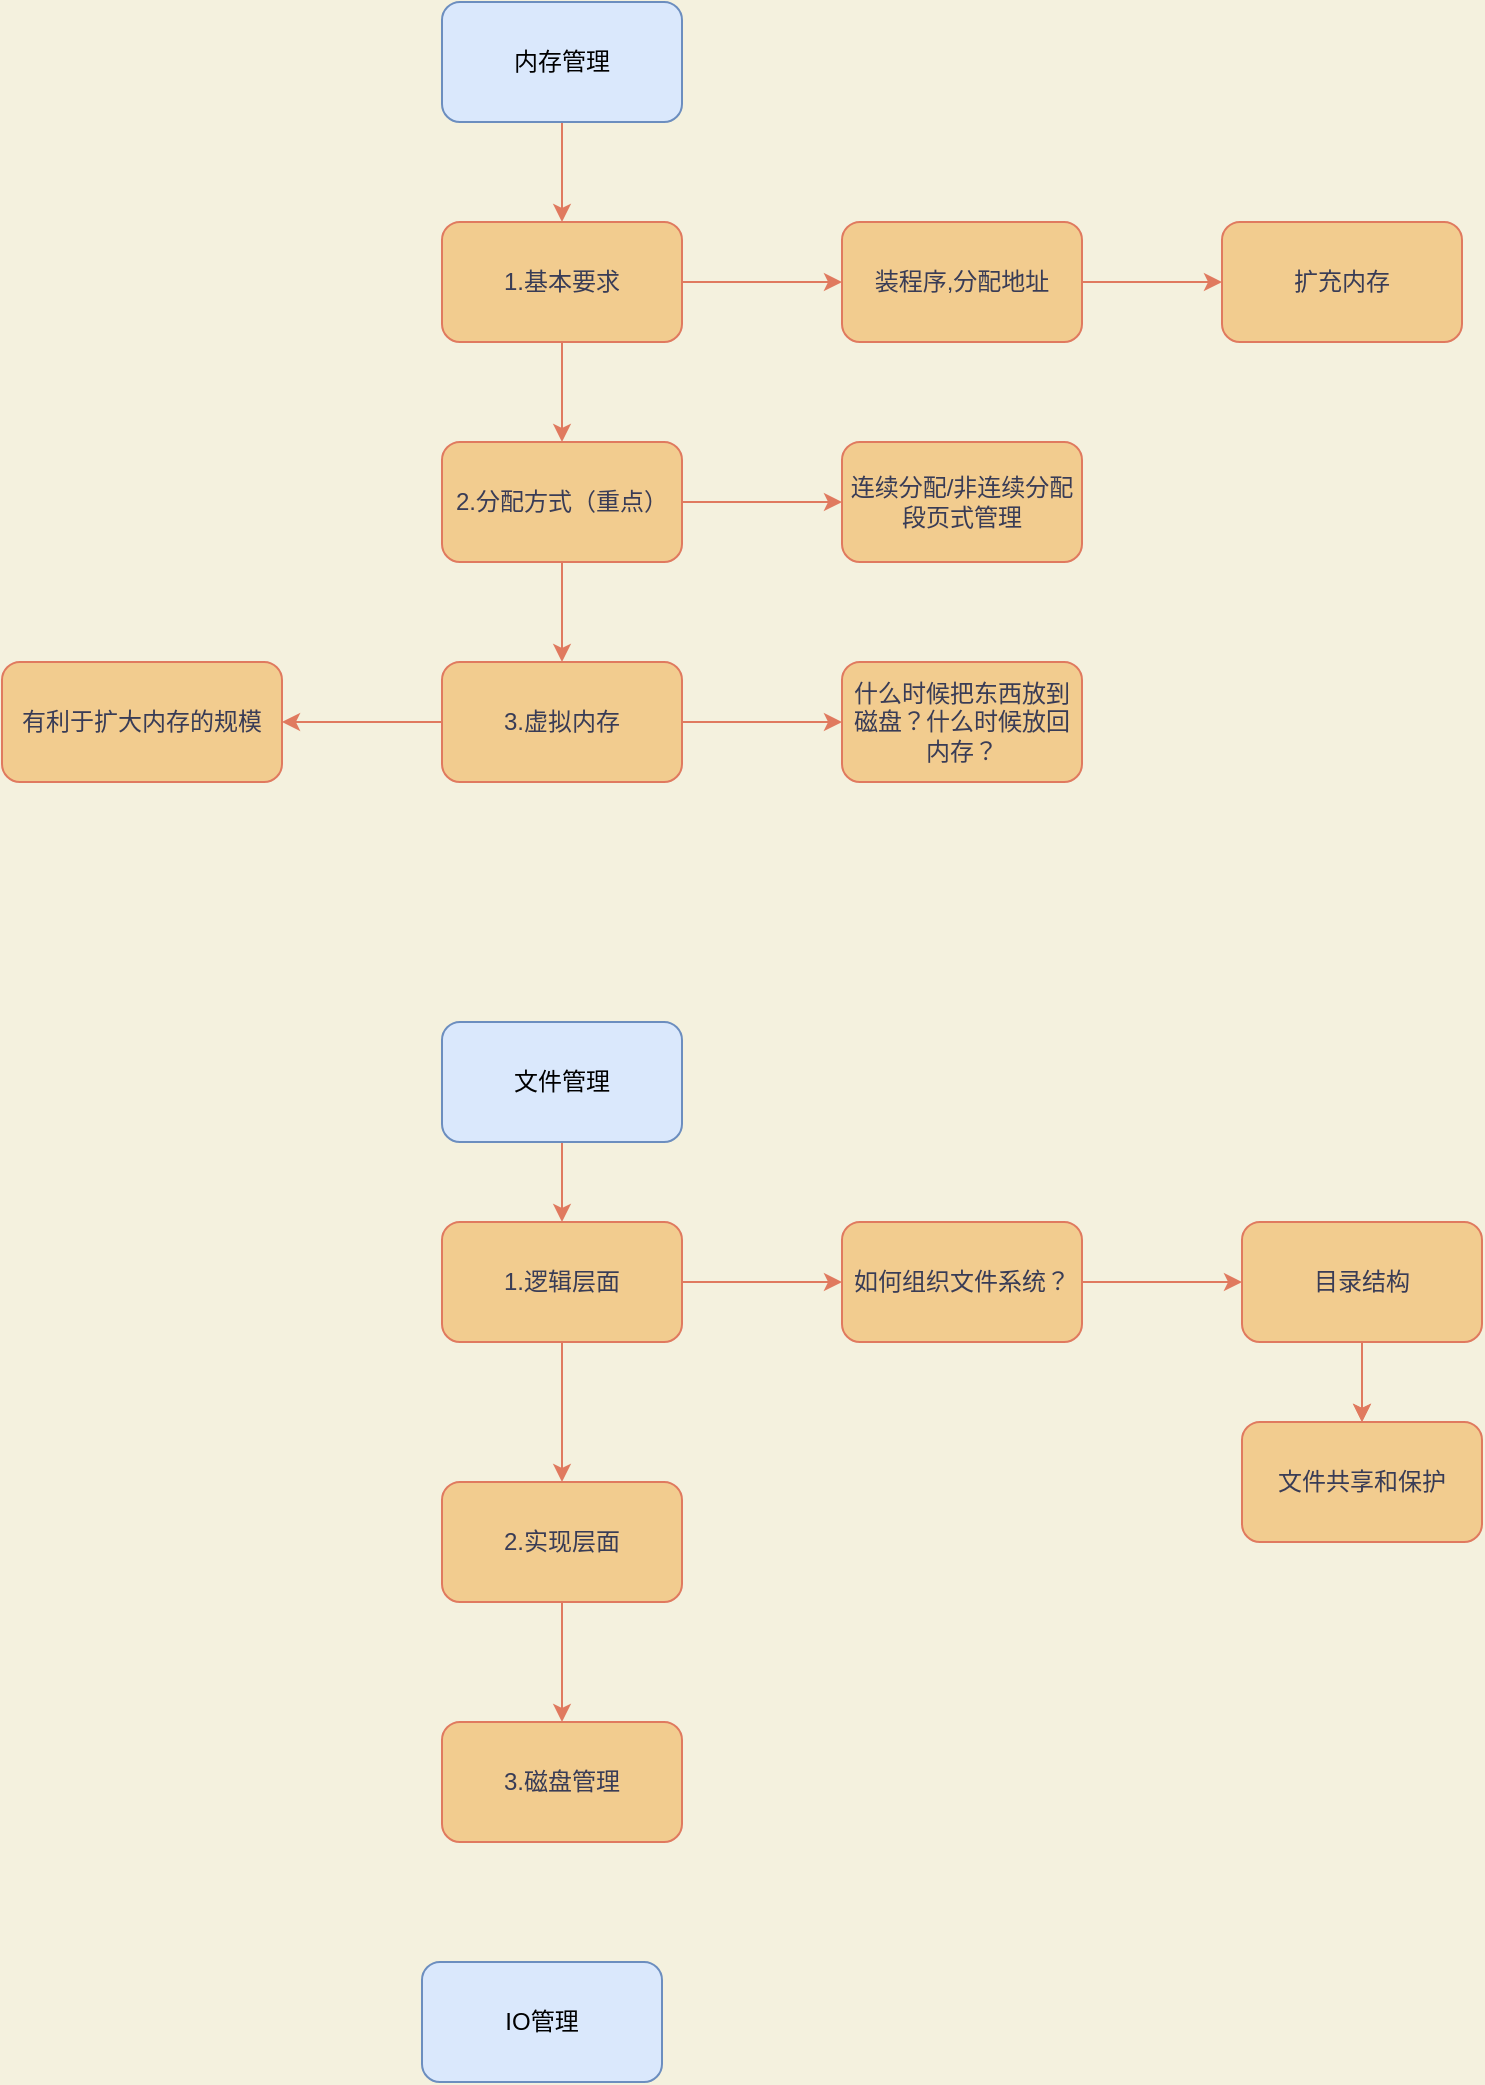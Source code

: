 <mxfile version="13.7.9" type="device" pages="7"><diagram id="kHS7i-UlUG88ForD5nqo" name="C3-C4概览"><mxGraphModel dx="1086" dy="806" grid="1" gridSize="10" guides="1" tooltips="1" connect="1" arrows="1" fold="1" page="1" pageScale="1" pageWidth="3300" pageHeight="4681" background="#F4F1DE" math="0" shadow="0"><root><mxCell id="iH14DAwvkmpI18YjnHdC-0"/><mxCell id="iH14DAwvkmpI18YjnHdC-1" parent="iH14DAwvkmpI18YjnHdC-0"/><mxCell id="wiXaztM3RSHrr5KLqzRQ-2" value="" style="edgeStyle=orthogonalEdgeStyle;curved=0;rounded=1;sketch=0;orthogonalLoop=1;jettySize=auto;html=1;strokeColor=#E07A5F;fillColor=#F2CC8F;fontColor=#393C56;" parent="iH14DAwvkmpI18YjnHdC-1" source="wiXaztM3RSHrr5KLqzRQ-0" target="wiXaztM3RSHrr5KLqzRQ-1" edge="1"><mxGeometry relative="1" as="geometry"/></mxCell><mxCell id="wiXaztM3RSHrr5KLqzRQ-0" value="内存管理" style="rounded=1;whiteSpace=wrap;html=1;sketch=0;strokeColor=#6c8ebf;fillColor=#dae8fc;" parent="iH14DAwvkmpI18YjnHdC-1" vertex="1"><mxGeometry x="490" y="240" width="120" height="60" as="geometry"/></mxCell><mxCell id="wiXaztM3RSHrr5KLqzRQ-4" value="" style="edgeStyle=orthogonalEdgeStyle;curved=0;rounded=1;sketch=0;orthogonalLoop=1;jettySize=auto;html=1;strokeColor=#E07A5F;fillColor=#F2CC8F;fontColor=#393C56;" parent="iH14DAwvkmpI18YjnHdC-1" source="wiXaztM3RSHrr5KLqzRQ-1" target="wiXaztM3RSHrr5KLqzRQ-3" edge="1"><mxGeometry relative="1" as="geometry"/></mxCell><mxCell id="wiXaztM3RSHrr5KLqzRQ-8" value="" style="edgeStyle=orthogonalEdgeStyle;curved=0;rounded=1;sketch=0;orthogonalLoop=1;jettySize=auto;html=1;strokeColor=#E07A5F;fillColor=#F2CC8F;fontColor=#393C56;" parent="iH14DAwvkmpI18YjnHdC-1" source="wiXaztM3RSHrr5KLqzRQ-1" target="wiXaztM3RSHrr5KLqzRQ-7" edge="1"><mxGeometry relative="1" as="geometry"/></mxCell><mxCell id="wiXaztM3RSHrr5KLqzRQ-1" value="1.基本要求" style="rounded=1;whiteSpace=wrap;html=1;sketch=0;strokeColor=#E07A5F;fillColor=#F2CC8F;fontColor=#393C56;" parent="iH14DAwvkmpI18YjnHdC-1" vertex="1"><mxGeometry x="490" y="350" width="120" height="60" as="geometry"/></mxCell><mxCell id="wiXaztM3RSHrr5KLqzRQ-6" value="" style="edgeStyle=orthogonalEdgeStyle;curved=0;rounded=1;sketch=0;orthogonalLoop=1;jettySize=auto;html=1;strokeColor=#E07A5F;fillColor=#F2CC8F;fontColor=#393C56;" parent="iH14DAwvkmpI18YjnHdC-1" source="wiXaztM3RSHrr5KLqzRQ-3" target="wiXaztM3RSHrr5KLqzRQ-5" edge="1"><mxGeometry relative="1" as="geometry"/></mxCell><mxCell id="wiXaztM3RSHrr5KLqzRQ-3" value="装程序,分配地址" style="rounded=1;whiteSpace=wrap;html=1;sketch=0;strokeColor=#E07A5F;fillColor=#F2CC8F;fontColor=#393C56;" parent="iH14DAwvkmpI18YjnHdC-1" vertex="1"><mxGeometry x="690" y="350" width="120" height="60" as="geometry"/></mxCell><mxCell id="wiXaztM3RSHrr5KLqzRQ-5" value="扩充内存" style="rounded=1;whiteSpace=wrap;html=1;sketch=0;strokeColor=#E07A5F;fillColor=#F2CC8F;fontColor=#393C56;" parent="iH14DAwvkmpI18YjnHdC-1" vertex="1"><mxGeometry x="880" y="350" width="120" height="60" as="geometry"/></mxCell><mxCell id="wiXaztM3RSHrr5KLqzRQ-10" value="" style="edgeStyle=orthogonalEdgeStyle;curved=0;rounded=1;sketch=0;orthogonalLoop=1;jettySize=auto;html=1;strokeColor=#E07A5F;fillColor=#F2CC8F;fontColor=#393C56;" parent="iH14DAwvkmpI18YjnHdC-1" source="wiXaztM3RSHrr5KLqzRQ-7" target="wiXaztM3RSHrr5KLqzRQ-9" edge="1"><mxGeometry relative="1" as="geometry"/></mxCell><mxCell id="wiXaztM3RSHrr5KLqzRQ-12" value="" style="edgeStyle=orthogonalEdgeStyle;curved=0;rounded=1;sketch=0;orthogonalLoop=1;jettySize=auto;html=1;strokeColor=#E07A5F;fillColor=#F2CC8F;fontColor=#393C56;" parent="iH14DAwvkmpI18YjnHdC-1" source="wiXaztM3RSHrr5KLqzRQ-7" target="wiXaztM3RSHrr5KLqzRQ-11" edge="1"><mxGeometry relative="1" as="geometry"/></mxCell><mxCell id="wiXaztM3RSHrr5KLqzRQ-7" value="2.分配方式（重点）" style="rounded=1;whiteSpace=wrap;html=1;sketch=0;strokeColor=#E07A5F;fillColor=#F2CC8F;fontColor=#393C56;" parent="iH14DAwvkmpI18YjnHdC-1" vertex="1"><mxGeometry x="490" y="460" width="120" height="60" as="geometry"/></mxCell><mxCell id="wiXaztM3RSHrr5KLqzRQ-9" value="连续分配/非连续分配&lt;br&gt;段页式管理" style="rounded=1;whiteSpace=wrap;html=1;sketch=0;strokeColor=#E07A5F;fillColor=#F2CC8F;fontColor=#393C56;" parent="iH14DAwvkmpI18YjnHdC-1" vertex="1"><mxGeometry x="690" y="460" width="120" height="60" as="geometry"/></mxCell><mxCell id="wiXaztM3RSHrr5KLqzRQ-14" value="" style="edgeStyle=orthogonalEdgeStyle;curved=0;rounded=1;sketch=0;orthogonalLoop=1;jettySize=auto;html=1;strokeColor=#E07A5F;fillColor=#F2CC8F;fontColor=#393C56;" parent="iH14DAwvkmpI18YjnHdC-1" source="wiXaztM3RSHrr5KLqzRQ-11" target="wiXaztM3RSHrr5KLqzRQ-13" edge="1"><mxGeometry relative="1" as="geometry"/></mxCell><mxCell id="wiXaztM3RSHrr5KLqzRQ-16" value="" style="edgeStyle=orthogonalEdgeStyle;curved=0;rounded=1;sketch=0;orthogonalLoop=1;jettySize=auto;html=1;strokeColor=#E07A5F;fillColor=#F2CC8F;fontColor=#393C56;" parent="iH14DAwvkmpI18YjnHdC-1" source="wiXaztM3RSHrr5KLqzRQ-11" target="wiXaztM3RSHrr5KLqzRQ-15" edge="1"><mxGeometry relative="1" as="geometry"/></mxCell><mxCell id="wiXaztM3RSHrr5KLqzRQ-11" value="3.虚拟内存" style="rounded=1;whiteSpace=wrap;html=1;sketch=0;strokeColor=#E07A5F;fillColor=#F2CC8F;fontColor=#393C56;" parent="iH14DAwvkmpI18YjnHdC-1" vertex="1"><mxGeometry x="490" y="570" width="120" height="60" as="geometry"/></mxCell><mxCell id="wiXaztM3RSHrr5KLqzRQ-13" value="有利于扩大内存的规模" style="rounded=1;whiteSpace=wrap;html=1;sketch=0;strokeColor=#E07A5F;fillColor=#F2CC8F;fontColor=#393C56;" parent="iH14DAwvkmpI18YjnHdC-1" vertex="1"><mxGeometry x="270" y="570" width="140" height="60" as="geometry"/></mxCell><mxCell id="wiXaztM3RSHrr5KLqzRQ-15" value="什么时候把东西放到磁盘？什么时候放回内存？" style="rounded=1;whiteSpace=wrap;html=1;sketch=0;strokeColor=#E07A5F;fillColor=#F2CC8F;fontColor=#393C56;" parent="iH14DAwvkmpI18YjnHdC-1" vertex="1"><mxGeometry x="690" y="570" width="120" height="60" as="geometry"/></mxCell><mxCell id="wiXaztM3RSHrr5KLqzRQ-19" value="" style="edgeStyle=orthogonalEdgeStyle;curved=0;rounded=1;sketch=0;orthogonalLoop=1;jettySize=auto;html=1;strokeColor=#E07A5F;fillColor=#F2CC8F;fontColor=#393C56;entryX=0.5;entryY=0;entryDx=0;entryDy=0;" parent="iH14DAwvkmpI18YjnHdC-1" source="wiXaztM3RSHrr5KLqzRQ-17" target="wiXaztM3RSHrr5KLqzRQ-20" edge="1"><mxGeometry relative="1" as="geometry"><mxPoint x="690" y="770" as="targetPoint"/></mxGeometry></mxCell><mxCell id="wiXaztM3RSHrr5KLqzRQ-17" value="文件管理" style="rounded=1;whiteSpace=wrap;html=1;sketch=0;strokeColor=#6c8ebf;fillColor=#dae8fc;" parent="iH14DAwvkmpI18YjnHdC-1" vertex="1"><mxGeometry x="490" y="750" width="120" height="60" as="geometry"/></mxCell><mxCell id="wiXaztM3RSHrr5KLqzRQ-23" value="" style="edgeStyle=orthogonalEdgeStyle;curved=0;rounded=1;sketch=0;orthogonalLoop=1;jettySize=auto;html=1;strokeColor=#E07A5F;fillColor=#F2CC8F;fontColor=#393C56;" parent="iH14DAwvkmpI18YjnHdC-1" source="wiXaztM3RSHrr5KLqzRQ-20" target="wiXaztM3RSHrr5KLqzRQ-22" edge="1"><mxGeometry relative="1" as="geometry"/></mxCell><mxCell id="wiXaztM3RSHrr5KLqzRQ-29" value="" style="edgeStyle=orthogonalEdgeStyle;curved=0;rounded=1;sketch=0;orthogonalLoop=1;jettySize=auto;html=1;strokeColor=#E07A5F;fillColor=#F2CC8F;fontColor=#393C56;" parent="iH14DAwvkmpI18YjnHdC-1" source="wiXaztM3RSHrr5KLqzRQ-20" target="wiXaztM3RSHrr5KLqzRQ-28" edge="1"><mxGeometry relative="1" as="geometry"/></mxCell><mxCell id="wiXaztM3RSHrr5KLqzRQ-20" value="1.逻辑层面" style="rounded=1;whiteSpace=wrap;html=1;sketch=0;strokeColor=#E07A5F;fillColor=#F2CC8F;fontColor=#393C56;" parent="iH14DAwvkmpI18YjnHdC-1" vertex="1"><mxGeometry x="490" y="850" width="120" height="60" as="geometry"/></mxCell><mxCell id="wiXaztM3RSHrr5KLqzRQ-25" value="" style="edgeStyle=orthogonalEdgeStyle;curved=0;rounded=1;sketch=0;orthogonalLoop=1;jettySize=auto;html=1;strokeColor=#E07A5F;fillColor=#F2CC8F;fontColor=#393C56;" parent="iH14DAwvkmpI18YjnHdC-1" source="wiXaztM3RSHrr5KLqzRQ-22" target="wiXaztM3RSHrr5KLqzRQ-24" edge="1"><mxGeometry relative="1" as="geometry"/></mxCell><mxCell id="wiXaztM3RSHrr5KLqzRQ-22" value="如何组织文件系统？" style="whiteSpace=wrap;html=1;rounded=1;fontColor=#393C56;strokeColor=#E07A5F;fillColor=#F2CC8F;sketch=0;" parent="iH14DAwvkmpI18YjnHdC-1" vertex="1"><mxGeometry x="690" y="850" width="120" height="60" as="geometry"/></mxCell><mxCell id="wiXaztM3RSHrr5KLqzRQ-27" value="" style="edgeStyle=orthogonalEdgeStyle;curved=0;rounded=1;sketch=0;orthogonalLoop=1;jettySize=auto;html=1;strokeColor=#E07A5F;fillColor=#F2CC8F;fontColor=#393C56;" parent="iH14DAwvkmpI18YjnHdC-1" source="wiXaztM3RSHrr5KLqzRQ-24" target="wiXaztM3RSHrr5KLqzRQ-26" edge="1"><mxGeometry relative="1" as="geometry"/></mxCell><mxCell id="BfnyvOtqGK2IqzdxStrk-0" value="" style="edgeStyle=orthogonalEdgeStyle;curved=0;rounded=1;sketch=0;orthogonalLoop=1;jettySize=auto;html=1;strokeColor=#E07A5F;fillColor=#F2CC8F;fontColor=#393C56;" parent="iH14DAwvkmpI18YjnHdC-1" source="wiXaztM3RSHrr5KLqzRQ-24" target="wiXaztM3RSHrr5KLqzRQ-26" edge="1"><mxGeometry relative="1" as="geometry"/></mxCell><mxCell id="wiXaztM3RSHrr5KLqzRQ-24" value="目录结构" style="whiteSpace=wrap;html=1;rounded=1;fontColor=#393C56;strokeColor=#E07A5F;fillColor=#F2CC8F;sketch=0;" parent="iH14DAwvkmpI18YjnHdC-1" vertex="1"><mxGeometry x="890" y="850" width="120" height="60" as="geometry"/></mxCell><mxCell id="wiXaztM3RSHrr5KLqzRQ-26" value="文件共享和保护" style="whiteSpace=wrap;html=1;rounded=1;fontColor=#393C56;strokeColor=#E07A5F;fillColor=#F2CC8F;sketch=0;" parent="iH14DAwvkmpI18YjnHdC-1" vertex="1"><mxGeometry x="890" y="950" width="120" height="60" as="geometry"/></mxCell><mxCell id="wiXaztM3RSHrr5KLqzRQ-31" value="" style="edgeStyle=orthogonalEdgeStyle;curved=0;rounded=1;sketch=0;orthogonalLoop=1;jettySize=auto;html=1;strokeColor=#E07A5F;fillColor=#F2CC8F;fontColor=#393C56;" parent="iH14DAwvkmpI18YjnHdC-1" source="wiXaztM3RSHrr5KLqzRQ-28" target="wiXaztM3RSHrr5KLqzRQ-30" edge="1"><mxGeometry relative="1" as="geometry"/></mxCell><mxCell id="wiXaztM3RSHrr5KLqzRQ-28" value="2.实现层面" style="rounded=1;whiteSpace=wrap;html=1;sketch=0;strokeColor=#E07A5F;fillColor=#F2CC8F;fontColor=#393C56;" parent="iH14DAwvkmpI18YjnHdC-1" vertex="1"><mxGeometry x="490" y="980" width="120" height="60" as="geometry"/></mxCell><mxCell id="wiXaztM3RSHrr5KLqzRQ-30" value="3.磁盘管理" style="rounded=1;whiteSpace=wrap;html=1;sketch=0;strokeColor=#E07A5F;fillColor=#F2CC8F;fontColor=#393C56;" parent="iH14DAwvkmpI18YjnHdC-1" vertex="1"><mxGeometry x="490" y="1100" width="120" height="60" as="geometry"/></mxCell><mxCell id="wiXaztM3RSHrr5KLqzRQ-32" value="IO管理" style="rounded=1;whiteSpace=wrap;html=1;sketch=0;strokeColor=#6c8ebf;fillColor=#dae8fc;" parent="iH14DAwvkmpI18YjnHdC-1" vertex="1"><mxGeometry x="480" y="1220" width="120" height="60" as="geometry"/></mxCell></root></mxGraphModel></diagram><diagram id="PXldo1WnCwfPjB2wEzFF" name="内存管理1分配"><mxGraphModel dx="4281" dy="567" grid="1" gridSize="10" guides="1" tooltips="1" connect="1" arrows="1" fold="1" page="1" pageScale="1" pageWidth="3300" pageHeight="4681" background="#F4F1DE" math="0" shadow="0"><root><mxCell id="zhH4LV3J8i5w4C_5GgTT-0"/><mxCell id="zhH4LV3J8i5w4C_5GgTT-1" parent="zhH4LV3J8i5w4C_5GgTT-0"/><mxCell id="kinMpWogEToxWXBvAtII-57" value="" style="rounded=1;whiteSpace=wrap;html=1;sketch=0;strokeColor=#E07A5F;fillColor=#F2CC8F;fontColor=#000000;" parent="zhH4LV3J8i5w4C_5GgTT-1" vertex="1"><mxGeometry x="710" y="1710" width="260" height="270" as="geometry"/></mxCell><mxCell id="kinMpWogEToxWXBvAtII-43" value="" style="rounded=1;whiteSpace=wrap;html=1;sketch=0;strokeColor=#E07A5F;fillColor=#F2CC8F;" parent="zhH4LV3J8i5w4C_5GgTT-1" vertex="1"><mxGeometry x="870" y="1530" width="290" height="110" as="geometry"/></mxCell><mxCell id="R7jrE_dPvLiG7AslZGzs-1" value="内存-目的-运行程序" style="rounded=1;whiteSpace=wrap;html=1;sketch=0;strokeColor=#E07A5F;fillColor=#F2CC8F;fontColor=#393C56;" parent="zhH4LV3J8i5w4C_5GgTT-1" vertex="1"><mxGeometry x="380" y="305" width="160" height="60" as="geometry"/></mxCell><mxCell id="R7jrE_dPvLiG7AslZGzs-8" value="" style="edgeStyle=orthogonalEdgeStyle;curved=0;rounded=1;sketch=0;orthogonalLoop=1;jettySize=auto;html=1;strokeColor=#E07A5F;fillColor=#F2CC8F;fontColor=#393C56;" parent="zhH4LV3J8i5w4C_5GgTT-1" source="R7jrE_dPvLiG7AslZGzs-2" target="R7jrE_dPvLiG7AslZGzs-7" edge="1"><mxGeometry relative="1" as="geometry"/></mxCell><mxCell id="R7jrE_dPvLiG7AslZGzs-2" value="装入时动态链接？相对地址（0-80 地址重定位到 1234-1314）" style="text;html=1;align=center;verticalAlign=middle;resizable=0;points=[];autosize=1;fontColor=#393C56;" parent="zhH4LV3J8i5w4C_5GgTT-1" vertex="1"><mxGeometry x="555" y="320" width="340" height="20" as="geometry"/></mxCell><mxCell id="R7jrE_dPvLiG7AslZGzs-5" value="静态链接？绝对地址——显然应该废弃" style="text;html=1;align=center;verticalAlign=middle;resizable=0;points=[];autosize=1;fontColor=#393C56;" parent="zhH4LV3J8i5w4C_5GgTT-1" vertex="1"><mxGeometry x="600" y="280" width="220" height="20" as="geometry"/></mxCell><mxCell id="R7jrE_dPvLiG7AslZGzs-6" value="运行时动态链接？没有固定地址 而是等到运行的时候再动态分配" style="text;html=1;align=center;verticalAlign=middle;resizable=0;points=[];autosize=1;fontColor=#393C56;" parent="zhH4LV3J8i5w4C_5GgTT-1" vertex="1"><mxGeometry x="550" y="360" width="350" height="20" as="geometry"/></mxCell><mxCell id="R7jrE_dPvLiG7AslZGzs-7" value="0-80称为逻辑地址&lt;br&gt;1314是物理地址&lt;br&gt;如何重定位是系统/内存管理的工作" style="text;html=1;align=center;verticalAlign=middle;resizable=0;points=[];autosize=1;fontColor=#393C56;" parent="zhH4LV3J8i5w4C_5GgTT-1" vertex="1"><mxGeometry x="955" y="305" width="200" height="50" as="geometry"/></mxCell><mxCell id="R7jrE_dPvLiG7AslZGzs-12" value="" style="edgeStyle=orthogonalEdgeStyle;curved=0;rounded=1;sketch=0;orthogonalLoop=1;jettySize=auto;html=1;strokeColor=#E07A5F;fillColor=#F2CC8F;fontColor=#393C56;" parent="zhH4LV3J8i5w4C_5GgTT-1" source="R7jrE_dPvLiG7AslZGzs-9" target="R7jrE_dPvLiG7AslZGzs-11" edge="1"><mxGeometry relative="1" as="geometry"><Array as="points"><mxPoint x="470" y="430"/></Array></mxGeometry></mxCell><mxCell id="R7jrE_dPvLiG7AslZGzs-9" value="内存保护（地理位置上的）" style="rounded=1;whiteSpace=wrap;html=1;sketch=0;strokeColor=#E07A5F;fillColor=#F2CC8F;fontColor=#393C56;" parent="zhH4LV3J8i5w4C_5GgTT-1" vertex="1"><mxGeometry x="380" y="470" width="150" height="60" as="geometry"/></mxCell><mxCell id="R7jrE_dPvLiG7AslZGzs-11" value="指针不能够跑到内存对应的程序段的外面去" style="rounded=1;whiteSpace=wrap;html=1;sketch=0;strokeColor=#E07A5F;fillColor=#F2CC8F;fontColor=#393C56;" parent="zhH4LV3J8i5w4C_5GgTT-1" vertex="1"><mxGeometry x="610" y="400" width="320" height="50" as="geometry"/></mxCell><mxCell id="R7jrE_dPvLiG7AslZGzs-13" value="方法1:直接有两个寄存器规定真实地址上下限（1333&amp;gt;1000 &amp;lt;1600 OK）" style="text;html=1;align=center;verticalAlign=middle;resizable=0;points=[];autosize=1;fontColor=#393C56;" parent="zhH4LV3J8i5w4C_5GgTT-1" vertex="1"><mxGeometry x="590" y="480" width="400" height="20" as="geometry"/></mxCell><mxCell id="R7jrE_dPvLiG7AslZGzs-14" value="方法2:&lt;br&gt;80→界地址寄存器（&amp;lt;规定的120 OK）→重定位寄存器（重定位）→1314" style="text;html=1;align=center;verticalAlign=middle;resizable=0;points=[];autosize=1;fontColor=#393C56;" parent="zhH4LV3J8i5w4C_5GgTT-1" vertex="1"><mxGeometry x="600" y="500" width="400" height="30" as="geometry"/></mxCell><mxCell id="T0nmplZMeOBw4e7NB_NQ-1" value="" style="edgeStyle=orthogonalEdgeStyle;curved=0;rounded=1;sketch=0;orthogonalLoop=1;jettySize=auto;html=1;strokeColor=#E07A5F;fillColor=#F2CC8F;fontColor=#393C56;exitX=0;exitY=0.5;exitDx=0;exitDy=0;" parent="zhH4LV3J8i5w4C_5GgTT-1" source="T0nmplZMeOBw4e7NB_NQ-3" target="T0nmplZMeOBw4e7NB_NQ-0" edge="1"><mxGeometry relative="1" as="geometry"/></mxCell><mxCell id="T0nmplZMeOBw4e7NB_NQ-4" value="" style="edgeStyle=orthogonalEdgeStyle;curved=0;rounded=1;sketch=0;orthogonalLoop=1;jettySize=auto;html=1;strokeColor=#E07A5F;fillColor=#F2CC8F;fontColor=#393C56;" parent="zhH4LV3J8i5w4C_5GgTT-1" source="R7jrE_dPvLiG7AslZGzs-20" target="T0nmplZMeOBw4e7NB_NQ-3" edge="1"><mxGeometry relative="1" as="geometry"/></mxCell><mxCell id="R7jrE_dPvLiG7AslZGzs-20" value="2) 重点 内存分配" style="rounded=1;whiteSpace=wrap;html=1;sketch=0;strokeColor=#E07A5F;fillColor=#F2CC8F;fontColor=#393C56;" parent="zhH4LV3J8i5w4C_5GgTT-1" vertex="1"><mxGeometry x="380" y="600" width="150" height="60" as="geometry"/></mxCell><mxCell id="T0nmplZMeOBw4e7NB_NQ-0" value="（废弃）单一连续分配" style="rounded=1;whiteSpace=wrap;html=1;sketch=0;strokeColor=#E07A5F;fillColor=#F2CC8F;fontColor=#393C56;" parent="zhH4LV3J8i5w4C_5GgTT-1" vertex="1"><mxGeometry x="170" y="740" width="150" height="60" as="geometry"/></mxCell><mxCell id="T0nmplZMeOBw4e7NB_NQ-2" value="除了系统区，全部分配给单个用户进程&lt;br&gt;只适用于单任务系统 只适用于单用户系统" style="text;html=1;align=center;verticalAlign=middle;resizable=0;points=[];autosize=1;fontColor=#393C56;" parent="zhH4LV3J8i5w4C_5GgTT-1" vertex="1"><mxGeometry x="120" y="710" width="230" height="30" as="geometry"/></mxCell><mxCell id="T0nmplZMeOBw4e7NB_NQ-6" value="" style="edgeStyle=orthogonalEdgeStyle;curved=0;rounded=1;sketch=0;orthogonalLoop=1;jettySize=auto;html=1;strokeColor=#E07A5F;fillColor=#F2CC8F;fontColor=#393C56;exitX=0.5;exitY=1;exitDx=0;exitDy=0;" parent="zhH4LV3J8i5w4C_5GgTT-1" source="T0nmplZMeOBw4e7NB_NQ-0" target="T0nmplZMeOBw4e7NB_NQ-5" edge="1"><mxGeometry relative="1" as="geometry"/></mxCell><mxCell id="T0nmplZMeOBw4e7NB_NQ-10" value="" style="edgeStyle=orthogonalEdgeStyle;curved=0;rounded=1;sketch=0;orthogonalLoop=1;jettySize=auto;html=1;strokeColor=#E07A5F;fillColor=#F2CC8F;fontColor=#393C56;" parent="zhH4LV3J8i5w4C_5GgTT-1" source="T0nmplZMeOBw4e7NB_NQ-3" target="T0nmplZMeOBw4e7NB_NQ-9" edge="1"><mxGeometry relative="1" as="geometry"/></mxCell><mxCell id="T0nmplZMeOBw4e7NB_NQ-24" value="" style="edgeStyle=orthogonalEdgeStyle;curved=0;rounded=1;sketch=0;orthogonalLoop=1;jettySize=auto;html=1;strokeColor=#E07A5F;fillColor=#F2CC8F;fontColor=#393C56;" parent="zhH4LV3J8i5w4C_5GgTT-1" source="T0nmplZMeOBw4e7NB_NQ-3" target="T0nmplZMeOBw4e7NB_NQ-23" edge="1"><mxGeometry relative="1" as="geometry"/></mxCell><mxCell id="T0nmplZMeOBw4e7NB_NQ-3" value="2-a 连续分配（较少使用）" style="rounded=1;whiteSpace=wrap;html=1;sketch=0;strokeColor=#E07A5F;fillColor=#F2CC8F;fontColor=#393C56;" parent="zhH4LV3J8i5w4C_5GgTT-1" vertex="1"><mxGeometry x="380" y="740" width="150" height="60" as="geometry"/></mxCell><mxCell id="T0nmplZMeOBw4e7NB_NQ-5" value="（极少使用）固定分区" style="rounded=1;whiteSpace=wrap;html=1;sketch=0;strokeColor=#E07A5F;fillColor=#F2CC8F;fontColor=#393C56;" parent="zhH4LV3J8i5w4C_5GgTT-1" vertex="1"><mxGeometry x="170" y="850" width="150" height="60" as="geometry"/></mxCell><mxCell id="T0nmplZMeOBw4e7NB_NQ-7" value="分成2MB 4MB ...有任务的时候就为它分配一个分区" style="text;html=1;align=center;verticalAlign=middle;resizable=0;points=[];autosize=1;fontColor=#393C56;" parent="zhH4LV3J8i5w4C_5GgTT-1" vertex="1"><mxGeometry x="-100" y="840" width="290" height="20" as="geometry"/></mxCell><mxCell id="T0nmplZMeOBw4e7NB_NQ-8" value="造成碎片" style="text;html=1;align=center;verticalAlign=middle;resizable=0;points=[];autosize=1;fontColor=#393C56;" parent="zhH4LV3J8i5w4C_5GgTT-1" vertex="1"><mxGeometry x="15" y="870" width="60" height="20" as="geometry"/></mxCell><mxCell id="T0nmplZMeOBw4e7NB_NQ-13" style="edgeStyle=orthogonalEdgeStyle;curved=0;rounded=1;sketch=0;orthogonalLoop=1;jettySize=auto;html=1;strokeColor=#E07A5F;fillColor=#F2CC8F;fontColor=#393C56;entryX=0.5;entryY=0;entryDx=0;entryDy=0;" parent="zhH4LV3J8i5w4C_5GgTT-1" source="T0nmplZMeOBw4e7NB_NQ-14" target="T0nmplZMeOBw4e7NB_NQ-16" edge="1"><mxGeometry relative="1" as="geometry"><mxPoint x="710" y="980" as="targetPoint"/></mxGeometry></mxCell><mxCell id="T0nmplZMeOBw4e7NB_NQ-9" value="动态分区" style="whiteSpace=wrap;html=1;rounded=1;fontColor=#393C56;strokeColor=#E07A5F;fillColor=#F2CC8F;sketch=0;" parent="zhH4LV3J8i5w4C_5GgTT-1" vertex="1"><mxGeometry x="650" y="740" width="120" height="60" as="geometry"/></mxCell><mxCell id="T0nmplZMeOBw4e7NB_NQ-11" value="进程进入时，按照大小建立分区" style="text;html=1;align=center;verticalAlign=middle;resizable=0;points=[];autosize=1;fontColor=#393C56;" parent="zhH4LV3J8i5w4C_5GgTT-1" vertex="1"><mxGeometry x="770" y="740" width="180" height="20" as="geometry"/></mxCell><mxCell id="T0nmplZMeOBw4e7NB_NQ-12" value="结果：外部碎片" style="text;html=1;align=center;verticalAlign=middle;resizable=0;points=[];autosize=1;fontColor=#393C56;" parent="zhH4LV3J8i5w4C_5GgTT-1" vertex="1"><mxGeometry x="770" y="790" width="100" height="20" as="geometry"/></mxCell><mxCell id="T0nmplZMeOBw4e7NB_NQ-14" value="进入了一个线程，目前有很多个离散的内存块，用哪个？" style="text;html=1;align=center;verticalAlign=middle;resizable=0;points=[];autosize=1;fontColor=#393C56;" parent="zhH4LV3J8i5w4C_5GgTT-1" vertex="1"><mxGeometry x="550" y="910" width="320" height="20" as="geometry"/></mxCell><mxCell id="T0nmplZMeOBw4e7NB_NQ-15" style="edgeStyle=orthogonalEdgeStyle;curved=0;rounded=1;sketch=0;orthogonalLoop=1;jettySize=auto;html=1;strokeColor=#E07A5F;fillColor=#F2CC8F;fontColor=#393C56;" parent="zhH4LV3J8i5w4C_5GgTT-1" source="T0nmplZMeOBw4e7NB_NQ-9" target="T0nmplZMeOBw4e7NB_NQ-14" edge="1"><mxGeometry relative="1" as="geometry"><mxPoint x="740" y="920.0" as="targetPoint"/><mxPoint x="515" y="920.0" as="sourcePoint"/></mxGeometry></mxCell><mxCell id="T0nmplZMeOBw4e7NB_NQ-16" value="分配算法" style="whiteSpace=wrap;html=1;rounded=1;fontColor=#393C56;strokeColor=#E07A5F;fillColor=#F2CC8F;sketch=0;" parent="zhH4LV3J8i5w4C_5GgTT-1" vertex="1"><mxGeometry x="650" y="970" width="120" height="60" as="geometry"/></mxCell><mxCell id="T0nmplZMeOBw4e7NB_NQ-17" value="First Fit&lt;br&gt;Best Fit&lt;br&gt;Worst Fit&lt;br&gt;Next Fit" style="text;html=1;align=center;verticalAlign=middle;resizable=0;points=[];autosize=1;fontColor=#393C56;" parent="zhH4LV3J8i5w4C_5GgTT-1" vertex="1"><mxGeometry x="780" y="980" width="60" height="60" as="geometry"/></mxCell><mxCell id="T0nmplZMeOBw4e7NB_NQ-18" value="使用第一个 效果不错" style="text;html=1;align=center;verticalAlign=middle;resizable=0;points=[];autosize=1;fontColor=#393C56;" parent="zhH4LV3J8i5w4C_5GgTT-1" vertex="1"><mxGeometry x="860" y="970" width="130" height="20" as="geometry"/></mxCell><mxCell id="T0nmplZMeOBw4e7NB_NQ-19" value="效率低" style="text;html=1;align=center;verticalAlign=middle;resizable=0;points=[];autosize=1;fontColor=#393C56;" parent="zhH4LV3J8i5w4C_5GgTT-1" vertex="1"><mxGeometry x="845" y="990" width="50" height="20" as="geometry"/></mxCell><mxCell id="T0nmplZMeOBw4e7NB_NQ-20" value="效率低" style="text;html=1;align=center;verticalAlign=middle;resizable=0;points=[];autosize=1;fontColor=#393C56;" parent="zhH4LV3J8i5w4C_5GgTT-1" vertex="1"><mxGeometry x="865" y="1010" width="50" height="20" as="geometry"/></mxCell><mxCell id="T0nmplZMeOBw4e7NB_NQ-21" value="前面释放地空间得不到利用 效果一般" style="text;html=1;align=center;verticalAlign=middle;resizable=0;points=[];autosize=1;fontColor=#393C56;" parent="zhH4LV3J8i5w4C_5GgTT-1" vertex="1"><mxGeometry x="860" y="1030" width="210" height="20" as="geometry"/></mxCell><mxCell id="T0nmplZMeOBw4e7NB_NQ-22" value="进程退出时，释放分区" style="text;html=1;align=center;verticalAlign=middle;resizable=0;points=[];autosize=1;fontColor=#393C56;" parent="zhH4LV3J8i5w4C_5GgTT-1" vertex="1"><mxGeometry x="770" y="760" width="140" height="20" as="geometry"/></mxCell><mxCell id="kinMpWogEToxWXBvAtII-1" value="" style="edgeStyle=orthogonalEdgeStyle;curved=0;rounded=1;sketch=0;orthogonalLoop=1;jettySize=auto;html=1;strokeColor=#E07A5F;fillColor=#F2CC8F;fontColor=#393C56;" parent="zhH4LV3J8i5w4C_5GgTT-1" source="T0nmplZMeOBw4e7NB_NQ-23" target="kinMpWogEToxWXBvAtII-0" edge="1"><mxGeometry relative="1" as="geometry"/></mxCell><mxCell id="T0nmplZMeOBw4e7NB_NQ-23" value="2-b 段页管理" style="rounded=1;whiteSpace=wrap;html=1;sketch=0;strokeColor=#6c8ebf;fillColor=#dae8fc;" parent="zhH4LV3J8i5w4C_5GgTT-1" vertex="1"><mxGeometry x="380" y="980" width="150" height="60" as="geometry"/></mxCell><mxCell id="kinMpWogEToxWXBvAtII-34" value="" style="edgeStyle=orthogonalEdgeStyle;curved=0;rounded=1;sketch=0;orthogonalLoop=1;jettySize=auto;html=1;strokeColor=#E07A5F;fillColor=#F2CC8F;fontColor=#393C56;" parent="zhH4LV3J8i5w4C_5GgTT-1" source="kinMpWogEToxWXBvAtII-0" target="kinMpWogEToxWXBvAtII-33" edge="1"><mxGeometry relative="1" as="geometry"><Array as="points"><mxPoint x="270" y="1230"/><mxPoint x="270" y="1650"/></Array></mxGeometry></mxCell><mxCell id="kinMpWogEToxWXBvAtII-0" value="页管理" style="rounded=1;whiteSpace=wrap;html=1;sketch=0;strokeColor=#6c8ebf;fillColor=#dae8fc;" parent="zhH4LV3J8i5w4C_5GgTT-1" vertex="1"><mxGeometry x="380" y="1200" width="150" height="60" as="geometry"/></mxCell><mxCell id="kinMpWogEToxWXBvAtII-2" value="" style="rounded=1;whiteSpace=wrap;html=1;sketch=0;strokeColor=#E07A5F;fillColor=#F2CC8F;fontColor=#393C56;" parent="zhH4LV3J8i5w4C_5GgTT-1" vertex="1"><mxGeometry x="620" y="1130" width="400" height="220" as="geometry"/></mxCell><mxCell id="kinMpWogEToxWXBvAtII-3" value="内存" style="text;html=1;align=center;verticalAlign=middle;resizable=0;points=[];autosize=1;fontColor=#393C56;" parent="zhH4LV3J8i5w4C_5GgTT-1" vertex="1"><mxGeometry x="650" y="1150" width="40" height="20" as="geometry"/></mxCell><mxCell id="kinMpWogEToxWXBvAtII-4" value="page frame=4kb" style="rounded=1;whiteSpace=wrap;html=1;sketch=0;strokeColor=#E07A5F;fillColor=#F2CC8F;fontColor=#393C56;" parent="zhH4LV3J8i5w4C_5GgTT-1" vertex="1"><mxGeometry x="780" y="1160" width="100" height="20" as="geometry"/></mxCell><mxCell id="kinMpWogEToxWXBvAtII-5" value="page=4kb" style="rounded=1;whiteSpace=wrap;html=1;sketch=0;strokeColor=#E07A5F;fillColor=#F2CC8F;fontColor=#393C56;" parent="zhH4LV3J8i5w4C_5GgTT-1" vertex="1"><mxGeometry x="820" y="1180" width="60" height="20" as="geometry"/></mxCell><mxCell id="kinMpWogEToxWXBvAtII-6" value="page=4kb" style="rounded=1;whiteSpace=wrap;html=1;sketch=0;strokeColor=#E07A5F;fillColor=#F2CC8F;fontColor=#393C56;" parent="zhH4LV3J8i5w4C_5GgTT-1" vertex="1"><mxGeometry x="820" y="1200" width="60" height="20" as="geometry"/></mxCell><mxCell id="kinMpWogEToxWXBvAtII-7" value="page=4kb" style="rounded=1;whiteSpace=wrap;html=1;sketch=0;strokeColor=#E07A5F;fillColor=#F2CC8F;fontColor=#393C56;" parent="zhH4LV3J8i5w4C_5GgTT-1" vertex="1"><mxGeometry x="820" y="1220" width="60" height="20" as="geometry"/></mxCell><mxCell id="kinMpWogEToxWXBvAtII-8" value="page=4kb" style="rounded=1;whiteSpace=wrap;html=1;sketch=0;strokeColor=#E07A5F;fillColor=#F2CC8F;fontColor=#393C56;" parent="zhH4LV3J8i5w4C_5GgTT-1" vertex="1"><mxGeometry x="820" y="1240" width="60" height="20" as="geometry"/></mxCell><mxCell id="kinMpWogEToxWXBvAtII-9" value="" style="rounded=1;whiteSpace=wrap;html=1;sketch=0;strokeColor=#E07A5F;fillColor=#F2CC8F;fontColor=#393C56;" parent="zhH4LV3J8i5w4C_5GgTT-1" vertex="1"><mxGeometry x="897.5" y="1160" width="62.5" height="100" as="geometry"/></mxCell><mxCell id="kinMpWogEToxWXBvAtII-10" value="进程" style="text;html=1;align=center;verticalAlign=middle;resizable=0;points=[];autosize=1;fontColor=#393C56;" parent="zhH4LV3J8i5w4C_5GgTT-1" vertex="1"><mxGeometry x="890" y="1140" width="40" height="20" as="geometry"/></mxCell><mxCell id="kinMpWogEToxWXBvAtII-11" value="page=4kb" style="rounded=1;whiteSpace=wrap;html=1;sketch=0;strokeColor=#E07A5F;fillColor=#F2CC8F;fontColor=#393C56;" parent="zhH4LV3J8i5w4C_5GgTT-1" vertex="1"><mxGeometry x="897.5" y="1160" width="60" height="20" as="geometry"/></mxCell><mxCell id="kinMpWogEToxWXBvAtII-12" value="page=4kb" style="rounded=1;whiteSpace=wrap;html=1;sketch=0;strokeColor=#E07A5F;fillColor=#F2CC8F;fontColor=#393C56;" parent="zhH4LV3J8i5w4C_5GgTT-1" vertex="1"><mxGeometry x="898.75" y="1180" width="60" height="20" as="geometry"/></mxCell><mxCell id="kinMpWogEToxWXBvAtII-13" value="..." style="text;html=1;align=center;verticalAlign=middle;resizable=0;points=[];autosize=1;fontColor=#393C56;" parent="zhH4LV3J8i5w4C_5GgTT-1" vertex="1"><mxGeometry x="820" y="1260" width="30" height="20" as="geometry"/></mxCell><mxCell id="kinMpWogEToxWXBvAtII-17" value="" style="edgeStyle=orthogonalEdgeStyle;curved=0;rounded=1;sketch=0;orthogonalLoop=1;jettySize=auto;html=1;strokeColor=#E07A5F;fillColor=#F2CC8F;fontColor=#393C56;" parent="zhH4LV3J8i5w4C_5GgTT-1" source="kinMpWogEToxWXBvAtII-14" target="kinMpWogEToxWXBvAtII-16" edge="1"><mxGeometry relative="1" as="geometry"/></mxCell><mxCell id="kinMpWogEToxWXBvAtII-27" style="edgeStyle=orthogonalEdgeStyle;curved=0;rounded=1;sketch=0;orthogonalLoop=1;jettySize=auto;html=1;entryX=0;entryY=0.5;entryDx=0;entryDy=0;strokeColor=#E07A5F;fillColor=#F2CC8F;fontColor=#393C56;" parent="zhH4LV3J8i5w4C_5GgTT-1" source="kinMpWogEToxWXBvAtII-14" target="kinMpWogEToxWXBvAtII-26" edge="1"><mxGeometry relative="1" as="geometry"/></mxCell><mxCell id="kinMpWogEToxWXBvAtII-14" value="代码地址格式=页号（第40页）+页内偏移量" style="rounded=1;whiteSpace=wrap;html=1;sketch=0;strokeColor=#E07A5F;fillColor=#F2CC8F;fontColor=#393C56;" parent="zhH4LV3J8i5w4C_5GgTT-1" vertex="1"><mxGeometry x="325" y="1390" width="260" height="30" as="geometry"/></mxCell><mxCell id="kinMpWogEToxWXBvAtII-21" style="edgeStyle=orthogonalEdgeStyle;curved=0;rounded=1;sketch=0;orthogonalLoop=1;jettySize=auto;html=1;entryX=0.5;entryY=0;entryDx=0;entryDy=0;strokeColor=#E07A5F;fillColor=#F2CC8F;fontColor=#393C56;" parent="zhH4LV3J8i5w4C_5GgTT-1" source="kinMpWogEToxWXBvAtII-15" target="kinMpWogEToxWXBvAtII-16" edge="1"><mxGeometry relative="1" as="geometry"/></mxCell><mxCell id="kinMpWogEToxWXBvAtII-24" style="edgeStyle=orthogonalEdgeStyle;curved=0;rounded=1;sketch=0;orthogonalLoop=1;jettySize=auto;html=1;entryX=0;entryY=0.5;entryDx=0;entryDy=0;strokeColor=#E07A5F;fillColor=#F2CC8F;fontColor=#393C56;" parent="zhH4LV3J8i5w4C_5GgTT-1" source="kinMpWogEToxWXBvAtII-15" target="kinMpWogEToxWXBvAtII-8" edge="1"><mxGeometry relative="1" as="geometry"/></mxCell><mxCell id="kinMpWogEToxWXBvAtII-15" value="页表&lt;br&gt;（慢表）&lt;br&gt;&lt;br&gt;第3页在第5块" style="rounded=1;whiteSpace=wrap;html=1;sketch=0;strokeColor=#E07A5F;fillColor=#F2CC8F;fontColor=#393C56;" parent="zhH4LV3J8i5w4C_5GgTT-1" vertex="1"><mxGeometry x="635" y="1220" width="70" height="120" as="geometry"/></mxCell><mxCell id="kinMpWogEToxWXBvAtII-20" value="" style="edgeStyle=orthogonalEdgeStyle;curved=0;rounded=1;sketch=0;orthogonalLoop=1;jettySize=auto;html=1;strokeColor=#E07A5F;fillColor=#F2CC8F;fontColor=#393C56;" parent="zhH4LV3J8i5w4C_5GgTT-1" source="kinMpWogEToxWXBvAtII-16" target="kinMpWogEToxWXBvAtII-19" edge="1"><mxGeometry relative="1" as="geometry"/></mxCell><mxCell id="kinMpWogEToxWXBvAtII-16" value="页表寄存器" style="rounded=1;whiteSpace=wrap;html=1;sketch=0;strokeColor=#E07A5F;fillColor=#F2CC8F;fontColor=#393C56;" parent="zhH4LV3J8i5w4C_5GgTT-1" vertex="1"><mxGeometry x="630" y="1360" width="80" height="30" as="geometry"/></mxCell><mxCell id="kinMpWogEToxWXBvAtII-19" value="物理地址" style="rounded=1;whiteSpace=wrap;html=1;sketch=0;strokeColor=#E07A5F;fillColor=#F2CC8F;fontColor=#393C56;" parent="zhH4LV3J8i5w4C_5GgTT-1" vertex="1"><mxGeometry x="785" y="1360" width="80" height="30" as="geometry"/></mxCell><mxCell id="kinMpWogEToxWXBvAtII-28" style="edgeStyle=orthogonalEdgeStyle;curved=0;rounded=1;sketch=0;orthogonalLoop=1;jettySize=auto;html=1;entryX=0.416;entryY=1.053;entryDx=0;entryDy=0;entryPerimeter=0;strokeColor=#E07A5F;fillColor=#F2CC8F;fontColor=#393C56;" parent="zhH4LV3J8i5w4C_5GgTT-1" source="kinMpWogEToxWXBvAtII-26" target="kinMpWogEToxWXBvAtII-19" edge="1"><mxGeometry relative="1" as="geometry"/></mxCell><mxCell id="kinMpWogEToxWXBvAtII-26" value="快表/相联储存器TLB" style="rounded=1;whiteSpace=wrap;html=1;sketch=0;strokeColor=#E07A5F;fillColor=#F2CC8F;fontColor=#393C56;" parent="zhH4LV3J8i5w4C_5GgTT-1" vertex="1"><mxGeometry x="630" y="1420" width="120" height="30" as="geometry"/></mxCell><mxCell id="kinMpWogEToxWXBvAtII-29" value="一种高速缓冲储存器,位于缓存(Cache)中，所以快" style="text;html=1;align=center;verticalAlign=middle;resizable=0;points=[];autosize=1;fontColor=#393C56;" parent="zhH4LV3J8i5w4C_5GgTT-1" vertex="1"><mxGeometry x="550" y="1450" width="280" height="20" as="geometry"/></mxCell><mxCell id="kinMpWogEToxWXBvAtII-30" value="先读快表,基本都能命中。不行就去慢表 同时把慢表的数据同步到快表中" style="text;html=1;align=center;verticalAlign=middle;resizable=0;points=[];autosize=1;fontColor=#393C56;" parent="zhH4LV3J8i5w4C_5GgTT-1" vertex="1"><mxGeometry x="820" y="1430" width="390" height="20" as="geometry"/></mxCell><mxCell id="kinMpWogEToxWXBvAtII-36" value="" style="edgeStyle=orthogonalEdgeStyle;curved=0;rounded=1;sketch=0;orthogonalLoop=1;jettySize=auto;html=1;strokeColor=#E07A5F;fillColor=#F2CC8F;fontColor=#393C56;" parent="zhH4LV3J8i5w4C_5GgTT-1" source="kinMpWogEToxWXBvAtII-31" target="kinMpWogEToxWXBvAtII-35" edge="1"><mxGeometry relative="1" as="geometry"/></mxCell><mxCell id="kinMpWogEToxWXBvAtII-39" style="edgeStyle=orthogonalEdgeStyle;curved=0;rounded=1;sketch=0;orthogonalLoop=1;jettySize=auto;html=1;strokeColor=#E07A5F;fillColor=#F2CC8F;fontColor=#393C56;entryX=0;entryY=0.5;entryDx=0;entryDy=0;" parent="zhH4LV3J8i5w4C_5GgTT-1" source="kinMpWogEToxWXBvAtII-31" target="kinMpWogEToxWXBvAtII-40" edge="1"><mxGeometry relative="1" as="geometry"><mxPoint x="880" y="1560" as="targetPoint"/></mxGeometry></mxCell><mxCell id="kinMpWogEToxWXBvAtII-42" style="edgeStyle=orthogonalEdgeStyle;curved=0;rounded=1;sketch=0;orthogonalLoop=1;jettySize=auto;html=1;entryX=-0.005;entryY=0.4;entryDx=0;entryDy=0;entryPerimeter=0;strokeColor=#E07A5F;fillColor=#F2CC8F;fontColor=#393C56;" parent="zhH4LV3J8i5w4C_5GgTT-1" source="kinMpWogEToxWXBvAtII-31" target="kinMpWogEToxWXBvAtII-41" edge="1"><mxGeometry relative="1" as="geometry"><Array as="points"><mxPoint x="690" y="1488"/></Array></mxGeometry></mxCell><mxCell id="kinMpWogEToxWXBvAtII-31" value="页表分级：一级页表" style="rounded=1;whiteSpace=wrap;html=1;sketch=0;strokeColor=#E07A5F;fillColor=#F2CC8F;fontColor=#393C56;" parent="zhH4LV3J8i5w4C_5GgTT-1" vertex="1"><mxGeometry x="630" y="1500" width="170" height="60" as="geometry"/></mxCell><mxCell id="kinMpWogEToxWXBvAtII-62" value="" style="edgeStyle=orthogonalEdgeStyle;curved=0;rounded=1;sketch=0;orthogonalLoop=1;jettySize=auto;html=1;strokeColor=#E07A5F;fillColor=#F2CC8F;fontColor=#000000;" parent="zhH4LV3J8i5w4C_5GgTT-1" source="kinMpWogEToxWXBvAtII-33" target="kinMpWogEToxWXBvAtII-61" edge="1"><mxGeometry relative="1" as="geometry"/></mxCell><mxCell id="kinMpWogEToxWXBvAtII-33" value="段管理" style="rounded=1;whiteSpace=wrap;html=1;sketch=0;strokeColor=#6c8ebf;fillColor=#dae8fc;" parent="zhH4LV3J8i5w4C_5GgTT-1" vertex="1"><mxGeometry x="380" y="1720" width="150" height="60" as="geometry"/></mxCell><mxCell id="kinMpWogEToxWXBvAtII-38" value="" style="edgeStyle=orthogonalEdgeStyle;curved=0;rounded=1;sketch=0;orthogonalLoop=1;jettySize=auto;html=1;strokeColor=#E07A5F;fillColor=#F2CC8F;fontColor=#393C56;" parent="zhH4LV3J8i5w4C_5GgTT-1" source="kinMpWogEToxWXBvAtII-35" target="kinMpWogEToxWXBvAtII-37" edge="1"><mxGeometry relative="1" as="geometry"/></mxCell><mxCell id="kinMpWogEToxWXBvAtII-35" value="不需要的二级页表" style="rounded=1;whiteSpace=wrap;html=1;sketch=0;strokeColor=#E07A5F;fillColor=#F2CC8F;fontColor=#393C56;" parent="zhH4LV3J8i5w4C_5GgTT-1" vertex="1"><mxGeometry x="880" y="1500" width="100" height="20" as="geometry"/></mxCell><mxCell id="kinMpWogEToxWXBvAtII-37" value="不需要的代码" style="rounded=1;whiteSpace=wrap;html=1;sketch=0;strokeColor=#E07A5F;fillColor=#F2CC8F;fontColor=#393C56;" parent="zhH4LV3J8i5w4C_5GgTT-1" vertex="1"><mxGeometry x="1060" y="1500" width="100" height="20" as="geometry"/></mxCell><mxCell id="kinMpWogEToxWXBvAtII-40" value="需要的二级页表" style="rounded=1;whiteSpace=wrap;html=1;sketch=0;strokeColor=#E07A5F;fillColor=#F2CC8F;fontColor=#393C56;" parent="zhH4LV3J8i5w4C_5GgTT-1" vertex="1"><mxGeometry x="877.5" y="1550" width="100" height="20" as="geometry"/></mxCell><mxCell id="kinMpWogEToxWXBvAtII-41" value="目的：节约页表占据空间" style="text;html=1;align=center;verticalAlign=middle;resizable=0;points=[];autosize=1;fontColor=#FF0000;" parent="zhH4LV3J8i5w4C_5GgTT-1" vertex="1"><mxGeometry x="850" y="1480" width="150" height="20" as="geometry"/></mxCell><mxCell id="kinMpWogEToxWXBvAtII-44" value="内存" style="text;html=1;align=center;verticalAlign=middle;resizable=0;points=[];autosize=1;fontColor=#000000;" parent="zhH4LV3J8i5w4C_5GgTT-1" vertex="1"><mxGeometry x="1080" y="1540" width="40" height="20" as="geometry"/></mxCell><mxCell id="kinMpWogEToxWXBvAtII-45" value="硬件的" style="text;html=1;align=center;verticalAlign=middle;resizable=0;points=[];autosize=1;fontColor=#000000;" parent="zhH4LV3J8i5w4C_5GgTT-1" vertex="1"><mxGeometry x="430" y="1260" width="50" height="20" as="geometry"/></mxCell><mxCell id="kinMpWogEToxWXBvAtII-46" value="" style="rounded=1;whiteSpace=wrap;html=1;sketch=0;strokeColor=#E07A5F;fillColor=#F2CC8F;fontColor=#000000;" parent="zhH4LV3J8i5w4C_5GgTT-1" vertex="1"><mxGeometry x="720" y="1820" width="120" height="140" as="geometry"/></mxCell><mxCell id="kinMpWogEToxWXBvAtII-47" value="程序分段" style="text;html=1;align=center;verticalAlign=middle;resizable=0;points=[];autosize=1;fontColor=#000000;" parent="zhH4LV3J8i5w4C_5GgTT-1" vertex="1"><mxGeometry x="780" y="1895" width="60" height="20" as="geometry"/></mxCell><mxCell id="kinMpWogEToxWXBvAtII-49" style="edgeStyle=orthogonalEdgeStyle;curved=0;rounded=1;sketch=0;orthogonalLoop=1;jettySize=auto;html=1;strokeColor=#E07A5F;fillColor=#F2CC8F;fontColor=#000000;" parent="zhH4LV3J8i5w4C_5GgTT-1" source="kinMpWogEToxWXBvAtII-56" target="kinMpWogEToxWXBvAtII-50" edge="1"><mxGeometry relative="1" as="geometry"><mxPoint x="820" y="1770" as="targetPoint"/></mxGeometry></mxCell><mxCell id="kinMpWogEToxWXBvAtII-48" value="段1 30KB" style="rounded=1;whiteSpace=wrap;html=1;sketch=0;strokeColor=#E07A5F;fillColor=#F2CC8F;fontColor=#000000;" parent="zhH4LV3J8i5w4C_5GgTT-1" vertex="1"><mxGeometry x="730" y="1830" width="85" height="30" as="geometry"/></mxCell><mxCell id="kinMpWogEToxWXBvAtII-52" value="" style="edgeStyle=orthogonalEdgeStyle;curved=0;rounded=1;sketch=0;orthogonalLoop=1;jettySize=auto;html=1;strokeColor=#E07A5F;fillColor=#F2CC8F;fontColor=#000000;" parent="zhH4LV3J8i5w4C_5GgTT-1" source="kinMpWogEToxWXBvAtII-50" target="kinMpWogEToxWXBvAtII-51" edge="1"><mxGeometry relative="1" as="geometry"/></mxCell><mxCell id="kinMpWogEToxWXBvAtII-50" value="段表" style="rounded=1;whiteSpace=wrap;html=1;sketch=0;strokeColor=#E07A5F;fillColor=#F2CC8F;fontColor=#000000;" parent="zhH4LV3J8i5w4C_5GgTT-1" vertex="1"><mxGeometry x="870" y="1740" width="85" height="40" as="geometry"/></mxCell><mxCell id="kinMpWogEToxWXBvAtII-51" value="真实地址1（连续）" style="rounded=1;whiteSpace=wrap;html=1;sketch=0;strokeColor=#E07A5F;fillColor=#F2CC8F;fontColor=#000000;" parent="zhH4LV3J8i5w4C_5GgTT-1" vertex="1"><mxGeometry x="1015" y="1740" width="140" height="40" as="geometry"/></mxCell><mxCell id="kinMpWogEToxWXBvAtII-53" value="代码地址格式=段号（第40段）+段内偏移量" style="rounded=1;whiteSpace=wrap;html=1;sketch=0;strokeColor=#E07A5F;fillColor=#F2CC8F;fontColor=#393C56;" parent="zhH4LV3J8i5w4C_5GgTT-1" vertex="1"><mxGeometry x="620" y="1670" width="260" height="30" as="geometry"/></mxCell><mxCell id="kinMpWogEToxWXBvAtII-54" value="真实地址2（连续）" style="rounded=1;whiteSpace=wrap;html=1;sketch=0;strokeColor=#E07A5F;fillColor=#F2CC8F;fontColor=#000000;" parent="zhH4LV3J8i5w4C_5GgTT-1" vertex="1"><mxGeometry x="1015" y="1790" width="140" height="40" as="geometry"/></mxCell><mxCell id="kinMpWogEToxWXBvAtII-58" value="进程" style="text;html=1;align=center;verticalAlign=middle;resizable=0;points=[];autosize=1;fontColor=#000000;" parent="zhH4LV3J8i5w4C_5GgTT-1" vertex="1"><mxGeometry x="857.5" y="1720" width="40" height="20" as="geometry"/></mxCell><mxCell id="kinMpWogEToxWXBvAtII-59" value="段2&lt;br&gt;50KB" style="rounded=1;whiteSpace=wrap;html=1;sketch=0;strokeColor=#E07A5F;fillColor=#F2CC8F;fontColor=#000000;" parent="zhH4LV3J8i5w4C_5GgTT-1" vertex="1"><mxGeometry x="725" y="1870" width="50" height="70" as="geometry"/></mxCell><mxCell id="kinMpWogEToxWXBvAtII-56" value="编译程序完成此项寻址工作" style="text;html=1;align=center;verticalAlign=middle;resizable=0;points=[];autosize=1;fontColor=#000000;" parent="zhH4LV3J8i5w4C_5GgTT-1" vertex="1"><mxGeometry x="692.5" y="1750" width="160" height="20" as="geometry"/></mxCell><mxCell id="kinMpWogEToxWXBvAtII-60" style="edgeStyle=orthogonalEdgeStyle;curved=0;rounded=1;sketch=0;orthogonalLoop=1;jettySize=auto;html=1;strokeColor=#E07A5F;fillColor=#F2CC8F;fontColor=#000000;entryX=0.5;entryY=1;entryDx=0;entryDy=0;entryPerimeter=0;" parent="zhH4LV3J8i5w4C_5GgTT-1" source="kinMpWogEToxWXBvAtII-48" target="kinMpWogEToxWXBvAtII-56" edge="1"><mxGeometry relative="1" as="geometry"><mxPoint x="785" y="1810" as="targetPoint"/><mxPoint x="772.5" y="1830" as="sourcePoint"/></mxGeometry></mxCell><mxCell id="kinMpWogEToxWXBvAtII-61" value="段页管理" style="rounded=1;whiteSpace=wrap;html=1;sketch=0;strokeColor=#6c8ebf;fillColor=#dae8fc;" parent="zhH4LV3J8i5w4C_5GgTT-1" vertex="1"><mxGeometry x="380" y="2020" width="150" height="60" as="geometry"/></mxCell><mxCell id="kinMpWogEToxWXBvAtII-65" value="" style="edgeStyle=orthogonalEdgeStyle;curved=0;rounded=1;sketch=0;orthogonalLoop=1;jettySize=auto;html=1;strokeColor=#E07A5F;fillColor=#F2CC8F;fontColor=#000000;" parent="zhH4LV3J8i5w4C_5GgTT-1" source="kinMpWogEToxWXBvAtII-70" target="kinMpWogEToxWXBvAtII-64" edge="1"><mxGeometry relative="1" as="geometry"/></mxCell><mxCell id="kinMpWogEToxWXBvAtII-63" value="先分段" style="rounded=1;whiteSpace=wrap;html=1;sketch=0;strokeColor=#E07A5F;fillColor=#F2CC8F;fontColor=#000000;" parent="zhH4LV3J8i5w4C_5GgTT-1" vertex="1"><mxGeometry x="610" y="2020" width="120" height="60" as="geometry"/></mxCell><mxCell id="kinMpWogEToxWXBvAtII-67" value="" style="edgeStyle=orthogonalEdgeStyle;curved=0;rounded=1;sketch=0;orthogonalLoop=1;jettySize=auto;html=1;strokeColor=#E07A5F;fillColor=#F2CC8F;fontColor=#000000;" parent="zhH4LV3J8i5w4C_5GgTT-1" source="kinMpWogEToxWXBvAtII-64" target="kinMpWogEToxWXBvAtII-66" edge="1"><mxGeometry relative="1" as="geometry"/></mxCell><mxCell id="kinMpWogEToxWXBvAtII-64" value="段内分页" style="rounded=1;whiteSpace=wrap;html=1;sketch=0;strokeColor=#E07A5F;fillColor=#F2CC8F;fontColor=#000000;" parent="zhH4LV3J8i5w4C_5GgTT-1" vertex="1"><mxGeometry x="830" y="2020" width="120" height="60" as="geometry"/></mxCell><mxCell id="kinMpWogEToxWXBvAtII-66" value="页内偏移量" style="rounded=1;whiteSpace=wrap;html=1;sketch=0;strokeColor=#E07A5F;fillColor=#F2CC8F;fontColor=#000000;" parent="zhH4LV3J8i5w4C_5GgTT-1" vertex="1"><mxGeometry x="1030" y="2020" width="120" height="60" as="geometry"/></mxCell><mxCell id="kinMpWogEToxWXBvAtII-68" value="段表*1 在进程" style="text;html=1;align=center;verticalAlign=middle;resizable=0;points=[];autosize=1;fontColor=#000000;" parent="zhH4LV3J8i5w4C_5GgTT-1" vertex="1"><mxGeometry x="630" y="2090" width="90" height="20" as="geometry"/></mxCell><mxCell id="kinMpWogEToxWXBvAtII-69" value="页表*n 在主存" style="text;html=1;align=center;verticalAlign=middle;resizable=0;points=[];autosize=1;fontColor=#000000;" parent="zhH4LV3J8i5w4C_5GgTT-1" vertex="1"><mxGeometry x="840" y="2090" width="90" height="20" as="geometry"/></mxCell><mxCell id="kinMpWogEToxWXBvAtII-70" value="找到页表" style="text;html=1;align=center;verticalAlign=middle;resizable=0;points=[];autosize=1;fontColor=#000000;" parent="zhH4LV3J8i5w4C_5GgTT-1" vertex="1"><mxGeometry x="755" y="2040" width="60" height="20" as="geometry"/></mxCell><mxCell id="kinMpWogEToxWXBvAtII-71" value="" style="edgeStyle=orthogonalEdgeStyle;curved=0;rounded=1;sketch=0;orthogonalLoop=1;jettySize=auto;html=1;strokeColor=#E07A5F;fillColor=#F2CC8F;fontColor=#000000;" parent="zhH4LV3J8i5w4C_5GgTT-1" source="kinMpWogEToxWXBvAtII-63" target="kinMpWogEToxWXBvAtII-70" edge="1"><mxGeometry relative="1" as="geometry"><mxPoint x="750" y="2050" as="sourcePoint"/><mxPoint x="830" y="2050" as="targetPoint"/></mxGeometry></mxCell></root></mxGraphModel></diagram><diagram id="uRQRymprhiey-KPx1Bmq" name="内存管理2虚拟内存"><mxGraphModel dx="4485" dy="685" grid="1" gridSize="10" guides="1" tooltips="1" connect="1" arrows="1" fold="1" page="1" pageScale="1" pageWidth="3300" pageHeight="4681" background="#F4F1DE" math="0" shadow="0"><root><mxCell id="atlVEIkO1JqE4FeXsZMe-0"/><mxCell id="atlVEIkO1JqE4FeXsZMe-1" parent="atlVEIkO1JqE4FeXsZMe-0"/><mxCell id="xCZmVaMidcqQo_UsIztr-2" value="" style="rounded=1;whiteSpace=wrap;html=1;sketch=0;strokeColor=#E07A5F;fillColor=#F2CC8F;fontColor=#000000;" parent="atlVEIkO1JqE4FeXsZMe-1" vertex="1"><mxGeometry x="-1040" y="610" width="310" height="160" as="geometry"/></mxCell><mxCell id="zeUqeBCxoBeK9LYY1meg-0" value="" style="edgeStyle=orthogonalEdgeStyle;curved=0;rounded=1;sketch=0;orthogonalLoop=1;jettySize=auto;html=1;strokeColor=#E07A5F;fillColor=#F2CC8F;fontColor=#393C56;" parent="atlVEIkO1JqE4FeXsZMe-1" source="zeUqeBCxoBeK9LYY1meg-1" target="zeUqeBCxoBeK9LYY1meg-3" edge="1"><mxGeometry relative="1" as="geometry"/></mxCell><mxCell id="zeUqeBCxoBeK9LYY1meg-1" value="缓存管理？" style="rounded=1;whiteSpace=wrap;html=1;sketch=0;strokeColor=#E07A5F;fillColor=#F2CC8F;fontColor=#393C56;" parent="atlVEIkO1JqE4FeXsZMe-1" vertex="1"><mxGeometry x="200" y="720" width="120" height="60" as="geometry"/></mxCell><mxCell id="zeUqeBCxoBeK9LYY1meg-2" value="" style="edgeStyle=orthogonalEdgeStyle;curved=0;rounded=1;sketch=0;orthogonalLoop=1;jettySize=auto;html=1;strokeColor=#E07A5F;fillColor=#F2CC8F;fontColor=#393C56;" parent="atlVEIkO1JqE4FeXsZMe-1" source="zeUqeBCxoBeK9LYY1meg-3" target="zeUqeBCxoBeK9LYY1meg-4" edge="1"><mxGeometry relative="1" as="geometry"/></mxCell><mxCell id="zeUqeBCxoBeK9LYY1meg-3" value="原理：交换" style="rounded=1;whiteSpace=wrap;html=1;sketch=0;strokeColor=#E07A5F;fillColor=#F2CC8F;fontColor=#393C56;" parent="atlVEIkO1JqE4FeXsZMe-1" vertex="1"><mxGeometry x="200" y="820" width="120" height="60" as="geometry"/></mxCell><mxCell id="zeUqeBCxoBeK9LYY1meg-4" value="以前还有“覆盖”现在不用了" style="rounded=1;whiteSpace=wrap;html=1;sketch=0;strokeColor=#E07A5F;fillColor=#F2CC8F;fontColor=#393C56;" parent="atlVEIkO1JqE4FeXsZMe-1" vertex="1"><mxGeometry x="-60" y="820" width="190" height="60" as="geometry"/></mxCell><mxCell id="xCZmVaMidcqQo_UsIztr-4" style="edgeStyle=orthogonalEdgeStyle;curved=0;rounded=1;sketch=0;orthogonalLoop=1;jettySize=auto;html=1;strokeColor=#E07A5F;fillColor=#F2CC8F;fontColor=#000000;entryX=0;entryY=0.5;entryDx=0;entryDy=0;" parent="atlVEIkO1JqE4FeXsZMe-1" source="xCZmVaMidcqQo_UsIztr-0" target="xCZmVaMidcqQo_UsIztr-5" edge="1"><mxGeometry relative="1" as="geometry"><mxPoint x="-790" y="530" as="targetPoint"/><Array as="points"><mxPoint x="-960" y="530"/></Array></mxGeometry></mxCell><mxCell id="xCZmVaMidcqQo_UsIztr-11" style="edgeStyle=orthogonalEdgeStyle;curved=0;rounded=1;sketch=0;orthogonalLoop=1;jettySize=auto;html=1;strokeColor=#E07A5F;fillColor=#F2CC8F;fontColor=#000000;" parent="atlVEIkO1JqE4FeXsZMe-1" source="xCZmVaMidcqQo_UsIztr-0" target="xCZmVaMidcqQo_UsIztr-12" edge="1"><mxGeometry relative="1" as="geometry"><mxPoint x="-960" y="870" as="targetPoint"/></mxGeometry></mxCell><mxCell id="xCZmVaMidcqQo_UsIztr-0" value="虚拟内存" style="rounded=1;whiteSpace=wrap;html=1;sketch=0;strokeColor=#E07A5F;fillColor=#F2CC8F;fontColor=#000000;" parent="atlVEIkO1JqE4FeXsZMe-1" vertex="1"><mxGeometry x="-1020" y="620" width="120" height="50" as="geometry"/></mxCell><mxCell id="xCZmVaMidcqQo_UsIztr-1" value="" style="rounded=1;whiteSpace=wrap;html=1;sketch=0;strokeColor=#E07A5F;fillColor=#F2CC8F;fontColor=#000000;" parent="atlVEIkO1JqE4FeXsZMe-1" vertex="1"><mxGeometry x="-1170" y="630" width="120" height="50" as="geometry"/></mxCell><mxCell id="xCZmVaMidcqQo_UsIztr-3" value="硬盘" style="text;html=1;align=center;verticalAlign=middle;resizable=0;points=[];autosize=1;fontColor=#000000;" parent="atlVEIkO1JqE4FeXsZMe-1" vertex="1"><mxGeometry x="-770" y="620" width="40" height="20" as="geometry"/></mxCell><mxCell id="xCZmVaMidcqQo_UsIztr-5" value="优点" style="rounded=1;whiteSpace=wrap;html=1;sketch=0;strokeColor=#E07A5F;fillColor=#F2CC8F;fontColor=#000000;" parent="atlVEIkO1JqE4FeXsZMe-1" vertex="1"><mxGeometry x="-740" y="500" width="120" height="60" as="geometry"/></mxCell><mxCell id="xCZmVaMidcqQo_UsIztr-6" value="传统内存一次性、驻留性" style="text;html=1;align=center;verticalAlign=middle;resizable=0;points=[];autosize=1;fontColor=#000000;" parent="atlVEIkO1JqE4FeXsZMe-1" vertex="1"><mxGeometry x="-590" y="500" width="150" height="20" as="geometry"/></mxCell><mxCell id="xCZmVaMidcqQo_UsIztr-8" value="局部性原理" style="rounded=1;whiteSpace=wrap;html=1;sketch=0;strokeColor=#E07A5F;fillColor=#F2CC8F;fontColor=#000000;" parent="atlVEIkO1JqE4FeXsZMe-1" vertex="1"><mxGeometry x="-620" y="640" width="120" height="60" as="geometry"/></mxCell><mxCell id="xCZmVaMidcqQo_UsIztr-9" value="时间局部性&lt;br&gt;空间局部性" style="text;html=1;align=center;verticalAlign=middle;resizable=0;points=[];autosize=1;fontColor=#000000;" parent="atlVEIkO1JqE4FeXsZMe-1" vertex="1"><mxGeometry x="-480" y="655" width="80" height="30" as="geometry"/></mxCell><mxCell id="xCZmVaMidcqQo_UsIztr-10" value="多次性，对换性，虚拟性" style="text;html=1;align=center;verticalAlign=middle;resizable=0;points=[];autosize=1;fontColor=#000000;" parent="atlVEIkO1JqE4FeXsZMe-1" vertex="1"><mxGeometry x="-590" y="530" width="150" height="20" as="geometry"/></mxCell><mxCell id="xCZmVaMidcqQo_UsIztr-12" value="实现：请求分页" style="rounded=1;whiteSpace=wrap;html=1;sketch=0;strokeColor=#6c8ebf;fillColor=#dae8fc;" parent="atlVEIkO1JqE4FeXsZMe-1" vertex="1"><mxGeometry x="-1020" y="850" width="120" height="60" as="geometry"/></mxCell><mxCell id="xCZmVaMidcqQo_UsIztr-13" value="页号+物理块号+&lt;font color=&quot;#ff3333&quot;&gt;状态位P+访问字段A+修改位M+外存地址&lt;/font&gt;" style="rounded=1;whiteSpace=wrap;html=1;sketch=0;strokeColor=#E07A5F;fillColor=#F2CC8F;fontColor=#000000;" parent="atlVEIkO1JqE4FeXsZMe-1" vertex="1"><mxGeometry x="-1130" y="940" width="420" height="60" as="geometry"/></mxCell><mxCell id="xCZmVaMidcqQo_UsIztr-14" value="与页表耦合的意思" style="text;html=1;align=center;verticalAlign=middle;resizable=0;points=[];autosize=1;fontColor=#000000;" parent="atlVEIkO1JqE4FeXsZMe-1" vertex="1"><mxGeometry x="-905" y="870" width="110" height="20" as="geometry"/></mxCell><mxCell id="xCZmVaMidcqQo_UsIztr-20" value="" style="edgeStyle=orthogonalEdgeStyle;curved=0;rounded=1;sketch=0;orthogonalLoop=1;jettySize=auto;html=1;strokeColor=#E07A5F;fillColor=#F2CC8F;fontColor=#000000;" parent="atlVEIkO1JqE4FeXsZMe-1" source="xCZmVaMidcqQo_UsIztr-16" target="xCZmVaMidcqQo_UsIztr-19" edge="1"><mxGeometry relative="1" as="geometry"/></mxCell><mxCell id="xCZmVaMidcqQo_UsIztr-16" value="缺页中断机制" style="rounded=1;whiteSpace=wrap;html=1;sketch=0;strokeColor=#E07A5F;fillColor=#F2CC8F;fontColor=#000000;" parent="atlVEIkO1JqE4FeXsZMe-1" vertex="1"><mxGeometry x="-1030" y="1070" width="120" height="60" as="geometry"/></mxCell><mxCell id="xCZmVaMidcqQo_UsIztr-18" style="edgeStyle=orthogonalEdgeStyle;curved=0;rounded=1;sketch=0;orthogonalLoop=1;jettySize=auto;html=1;entryX=0.5;entryY=0;entryDx=0;entryDy=0;strokeColor=#E07A5F;fillColor=#F2CC8F;fontColor=#000000;" parent="atlVEIkO1JqE4FeXsZMe-1" source="xCZmVaMidcqQo_UsIztr-17" target="xCZmVaMidcqQo_UsIztr-16" edge="1"><mxGeometry relative="1" as="geometry"/></mxCell><mxCell id="xCZmVaMidcqQo_UsIztr-17" value="不在页中" style="text;html=1;align=center;verticalAlign=middle;resizable=0;points=[];autosize=1;fontColor=#000000;" parent="atlVEIkO1JqE4FeXsZMe-1" vertex="1"><mxGeometry x="-1000" y="1000" width="60" height="20" as="geometry"/></mxCell><mxCell id="xCZmVaMidcqQo_UsIztr-22" value="" style="edgeStyle=orthogonalEdgeStyle;curved=0;rounded=1;sketch=0;orthogonalLoop=1;jettySize=auto;html=1;strokeColor=#E07A5F;fillColor=#F2CC8F;fontColor=#000000;" parent="atlVEIkO1JqE4FeXsZMe-1" source="xCZmVaMidcqQo_UsIztr-19" target="xCZmVaMidcqQo_UsIztr-21" edge="1"><mxGeometry relative="1" as="geometry"/></mxCell><mxCell id="xCZmVaMidcqQo_UsIztr-24" value="" style="edgeStyle=orthogonalEdgeStyle;curved=0;rounded=1;sketch=0;orthogonalLoop=1;jettySize=auto;html=1;strokeColor=#E07A5F;fillColor=#F2CC8F;fontColor=#000000;" parent="atlVEIkO1JqE4FeXsZMe-1" source="xCZmVaMidcqQo_UsIztr-19" target="xCZmVaMidcqQo_UsIztr-23" edge="1"><mxGeometry relative="1" as="geometry"/></mxCell><mxCell id="xCZmVaMidcqQo_UsIztr-19" value="内存已满" style="whiteSpace=wrap;html=1;rounded=1;strokeColor=#E07A5F;fillColor=#F2CC8F;sketch=0;" parent="atlVEIkO1JqE4FeXsZMe-1" vertex="1"><mxGeometry x="-850" y="1070" width="120" height="60" as="geometry"/></mxCell><mxCell id="xCZmVaMidcqQo_UsIztr-21" value="置换算法" style="whiteSpace=wrap;html=1;rounded=1;strokeColor=#E07A5F;fillColor=#F2CC8F;sketch=0;" parent="atlVEIkO1JqE4FeXsZMe-1" vertex="1"><mxGeometry x="-850" y="1170" width="120" height="60" as="geometry"/></mxCell><mxCell id="xCZmVaMidcqQo_UsIztr-26" value="" style="edgeStyle=orthogonalEdgeStyle;curved=0;rounded=1;sketch=0;orthogonalLoop=1;jettySize=auto;html=1;strokeColor=#E07A5F;fillColor=#F2CC8F;fontColor=#000000;" parent="atlVEIkO1JqE4FeXsZMe-1" source="xCZmVaMidcqQo_UsIztr-23" target="xCZmVaMidcqQo_UsIztr-25" edge="1"><mxGeometry relative="1" as="geometry"/></mxCell><mxCell id="xCZmVaMidcqQo_UsIztr-23" value="内存未满" style="whiteSpace=wrap;html=1;rounded=1;strokeColor=#E07A5F;fillColor=#F2CC8F;sketch=0;" parent="atlVEIkO1JqE4FeXsZMe-1" vertex="1"><mxGeometry x="-650" y="1070" width="120" height="60" as="geometry"/></mxCell><mxCell id="xCZmVaMidcqQo_UsIztr-25" value="直接读" style="whiteSpace=wrap;html=1;rounded=1;strokeColor=#E07A5F;fillColor=#F2CC8F;sketch=0;" parent="atlVEIkO1JqE4FeXsZMe-1" vertex="1"><mxGeometry x="-650" y="1170" width="120" height="60" as="geometry"/></mxCell><mxCell id="xCZmVaMidcqQo_UsIztr-29" value="如果有修改，换回外存的时候要覆盖回去" style="text;html=1;align=center;verticalAlign=middle;resizable=0;points=[];autosize=1;fontColor=#000000;" parent="atlVEIkO1JqE4FeXsZMe-1" vertex="1"><mxGeometry x="-880" y="920" width="230" height="20" as="geometry"/></mxCell><mxCell id="xCZmVaMidcqQo_UsIztr-33" style="edgeStyle=orthogonalEdgeStyle;curved=0;rounded=1;sketch=0;orthogonalLoop=1;jettySize=auto;html=1;entryX=0;entryY=0.5;entryDx=0;entryDy=0;strokeColor=#E07A5F;fillColor=#F2CC8F;fontColor=#000000;exitX=0.552;exitY=1.01;exitDx=0;exitDy=0;exitPerimeter=0;" parent="atlVEIkO1JqE4FeXsZMe-1" source="xCZmVaMidcqQo_UsIztr-32" target="xCZmVaMidcqQo_UsIztr-21" edge="1"><mxGeometry relative="1" as="geometry"/></mxCell><mxCell id="xCZmVaMidcqQo_UsIztr-32" value="访问了多少次" style="text;html=1;align=center;verticalAlign=middle;resizable=0;points=[];autosize=1;fontColor=#000000;" parent="atlVEIkO1JqE4FeXsZMe-1" vertex="1"><mxGeometry x="-950" y="980" width="90" height="20" as="geometry"/></mxCell><mxCell id="xCZmVaMidcqQo_UsIztr-34" value="置换算法" style="whiteSpace=wrap;html=1;rounded=1;strokeColor=#6c8ebf;fillColor=#dae8fc;sketch=0;" parent="atlVEIkO1JqE4FeXsZMe-1" vertex="1"><mxGeometry x="-1040" y="1310" width="120" height="60" as="geometry"/></mxCell><mxCell id="xCZmVaMidcqQo_UsIztr-35" value="评价标准:&lt;br&gt;Optimal最优的" style="whiteSpace=wrap;html=1;rounded=1;strokeColor=#E07A5F;fillColor=#F2CC8F;sketch=0;" parent="atlVEIkO1JqE4FeXsZMe-1" vertex="1"><mxGeometry x="-810" y="1340" width="120" height="60" as="geometry"/></mxCell><mxCell id="xCZmVaMidcqQo_UsIztr-36" value="置换出去的页使得该页在最长时间内不被召回" style="text;html=1;align=center;verticalAlign=middle;resizable=0;points=[];autosize=1;fontColor=#000000;" parent="atlVEIkO1JqE4FeXsZMe-1" vertex="1"><mxGeometry x="-680" y="1360" width="260" height="20" as="geometry"/></mxCell><mxCell id="xCZmVaMidcqQo_UsIztr-41" value="" style="edgeStyle=orthogonalEdgeStyle;curved=0;rounded=1;sketch=0;orthogonalLoop=1;jettySize=auto;html=1;strokeColor=#E07A5F;fillColor=#F2CC8F;fontColor=#000000;" parent="atlVEIkO1JqE4FeXsZMe-1" source="xCZmVaMidcqQo_UsIztr-37" target="xCZmVaMidcqQo_UsIztr-40" edge="1"><mxGeometry relative="1" as="geometry"/></mxCell><mxCell id="xCZmVaMidcqQo_UsIztr-37" value="1.FIFO" style="whiteSpace=wrap;html=1;rounded=1;strokeColor=#E07A5F;fillColor=#F2CC8F;sketch=0;" parent="atlVEIkO1JqE4FeXsZMe-1" vertex="1"><mxGeometry x="-1040" y="1420" width="120" height="60" as="geometry"/></mxCell><mxCell id="xCZmVaMidcqQo_UsIztr-39" value="melady异常:存在一些特殊的内存序列,使得当可用块（业框）数为m&amp;gt;n的时候命中率反而更低" style="text;html=1;align=center;verticalAlign=middle;resizable=0;points=[];autosize=1;fontColor=#000000;" parent="atlVEIkO1JqE4FeXsZMe-1" vertex="1"><mxGeometry x="-900" y="1450" width="500" height="20" as="geometry"/></mxCell><mxCell id="xCZmVaMidcqQo_UsIztr-44" value="" style="edgeStyle=orthogonalEdgeStyle;curved=0;rounded=1;sketch=0;orthogonalLoop=1;jettySize=auto;html=1;strokeColor=#E07A5F;fillColor=#F2CC8F;fontColor=#000000;" parent="atlVEIkO1JqE4FeXsZMe-1" source="xCZmVaMidcqQo_UsIztr-40" target="xCZmVaMidcqQo_UsIztr-43" edge="1"><mxGeometry relative="1" as="geometry"/></mxCell><mxCell id="xCZmVaMidcqQo_UsIztr-40" value="2.LRU" style="whiteSpace=wrap;html=1;rounded=1;strokeColor=#E07A5F;fillColor=#F2CC8F;sketch=0;" parent="atlVEIkO1JqE4FeXsZMe-1" vertex="1"><mxGeometry x="-1040" y="1560" width="120" height="60" as="geometry"/></mxCell><mxCell id="xCZmVaMidcqQo_UsIztr-42" value="淘汰：距离上次被访问时间较久的 内存" style="text;html=1;align=center;verticalAlign=middle;resizable=0;points=[];autosize=1;fontColor=#000000;" parent="atlVEIkO1JqE4FeXsZMe-1" vertex="1"><mxGeometry x="-890" y="1570" width="220" height="20" as="geometry"/></mxCell><mxCell id="xCZmVaMidcqQo_UsIztr-43" value="3.clock算法/NRU" style="whiteSpace=wrap;html=1;rounded=1;strokeColor=#E07A5F;fillColor=#F2CC8F;sketch=0;" parent="atlVEIkO1JqE4FeXsZMe-1" vertex="1"><mxGeometry x="-1040" y="1670" width="120" height="60" as="geometry"/></mxCell><mxCell id="xCZmVaMidcqQo_UsIztr-45" value="被访问过？(used=1) 尽可能留下(但used置为0)" style="text;html=1;align=center;verticalAlign=middle;resizable=0;points=[];autosize=1;fontColor=#000000;" parent="atlVEIkO1JqE4FeXsZMe-1" vertex="1"><mxGeometry x="-900" y="1670" width="260" height="20" as="geometry"/></mxCell><mxCell id="xCZmVaMidcqQo_UsIztr-46" value="没被访问过(used=0) 清除" style="text;html=1;align=center;verticalAlign=middle;resizable=0;points=[];autosize=1;fontColor=#000000;" parent="atlVEIkO1JqE4FeXsZMe-1" vertex="1"><mxGeometry x="-900" y="1690" width="150" height="20" as="geometry"/></mxCell><mxCell id="xCZmVaMidcqQo_UsIztr-47" value="3.改进版NRU" style="whiteSpace=wrap;html=1;rounded=1;strokeColor=#E07A5F;fillColor=#F2CC8F;sketch=0;" parent="atlVEIkO1JqE4FeXsZMe-1" vertex="1"><mxGeometry x="-1040" y="1740" width="120" height="60" as="geometry"/></mxCell><mxCell id="xCZmVaMidcqQo_UsIztr-48" value="被访问过？(used=1) 尽可能留下(但used置为0)" style="text;html=1;align=center;verticalAlign=middle;resizable=0;points=[];autosize=1;fontColor=#000000;" parent="atlVEIkO1JqE4FeXsZMe-1" vertex="1"><mxGeometry x="-900" y="1750" width="260" height="20" as="geometry"/></mxCell><mxCell id="xCZmVaMidcqQo_UsIztr-49" value="没被访问过(used=0) 但被修改过?(m=1) 尽可能保留" style="text;html=1;align=center;verticalAlign=middle;resizable=0;points=[];autosize=1;fontColor=#000000;" parent="atlVEIkO1JqE4FeXsZMe-1" vertex="1"><mxGeometry x="-905" y="1770" width="290" height="20" as="geometry"/></mxCell><mxCell id="xCZmVaMidcqQo_UsIztr-50" value="没被访问过(used=0) 没被修改过?(m=0) 删除之" style="text;html=1;align=center;verticalAlign=middle;resizable=0;points=[];autosize=1;fontColor=#000000;" parent="atlVEIkO1JqE4FeXsZMe-1" vertex="1"><mxGeometry x="-900" y="1790" width="260" height="20" as="geometry"/></mxCell><mxCell id="xCZmVaMidcqQo_UsIztr-51" value="一个循环队列（Clock）" style="text;html=1;align=center;verticalAlign=middle;resizable=0;points=[];autosize=1;fontColor=#000000;" parent="atlVEIkO1JqE4FeXsZMe-1" vertex="1"><mxGeometry x="-590" y="1720" width="140" height="20" as="geometry"/></mxCell><mxCell id="xCZmVaMidcqQo_UsIztr-53" value="内存和外存各放多少？&lt;br&gt;怎么置换？" style="whiteSpace=wrap;html=1;rounded=1;strokeColor=#6c8ebf;fillColor=#dae8fc;sketch=0;" parent="atlVEIkO1JqE4FeXsZMe-1" vertex="1"><mxGeometry x="-1060" y="1890" width="150" height="70" as="geometry"/></mxCell><mxCell id="xCZmVaMidcqQo_UsIztr-54" value="1.页面分配" style="whiteSpace=wrap;html=1;rounded=1;strokeColor=#E07A5F;fillColor=#F2CC8F;sketch=0;" parent="atlVEIkO1JqE4FeXsZMe-1" vertex="1"><mxGeometry x="-1045" y="1980" width="120" height="60" as="geometry"/></mxCell><mxCell id="xCZmVaMidcqQo_UsIztr-55" value="2.调页时机" style="whiteSpace=wrap;html=1;rounded=1;strokeColor=#E07A5F;fillColor=#F2CC8F;sketch=0;" parent="atlVEIkO1JqE4FeXsZMe-1" vertex="1"><mxGeometry x="-1045" y="2050" width="120" height="60" as="geometry"/></mxCell><mxCell id="xCZmVaMidcqQo_UsIztr-56" value="固定分配：一个进程分配固定数目的块&lt;br&gt;可变分配：有一个块队列 为缺乏空间进程加块" style="text;html=1;align=center;verticalAlign=middle;resizable=0;points=[];autosize=1;fontColor=#000000;" parent="atlVEIkO1JqE4FeXsZMe-1" vertex="1"><mxGeometry x="-920" y="1975" width="260" height="30" as="geometry"/></mxCell><mxCell id="xCZmVaMidcqQo_UsIztr-57" value="局部置换：受限地为线程提供块&lt;br&gt;全局置换：不受限制地为进程提供块" style="text;html=1;align=center;verticalAlign=middle;resizable=0;points=[];autosize=1;fontColor=#000000;" parent="atlVEIkO1JqE4FeXsZMe-1" vertex="1"><mxGeometry x="-890" y="2010" width="210" height="30" as="geometry"/></mxCell><mxCell id="xCZmVaMidcqQo_UsIztr-62" value="" style="edgeStyle=orthogonalEdgeStyle;curved=0;rounded=1;sketch=0;orthogonalLoop=1;jettySize=auto;html=1;strokeColor=#E07A5F;fillColor=#F2CC8F;fontColor=#000000;" parent="atlVEIkO1JqE4FeXsZMe-1" source="xCZmVaMidcqQo_UsIztr-58" target="xCZmVaMidcqQo_UsIztr-61" edge="1"><mxGeometry relative="1" as="geometry"/></mxCell><mxCell id="xCZmVaMidcqQo_UsIztr-58" value="预调页：局部性原理 调入相邻的页&lt;br&gt;请求调页：当进程请求时再调" style="text;html=1;align=center;verticalAlign=middle;resizable=0;points=[];autosize=1;fontColor=#000000;" parent="atlVEIkO1JqE4FeXsZMe-1" vertex="1"><mxGeometry x="-890" y="2065" width="200" height="30" as="geometry"/></mxCell><mxCell id="xCZmVaMidcqQo_UsIztr-59" value="3.外存划分" style="whiteSpace=wrap;html=1;rounded=1;strokeColor=#E07A5F;fillColor=#F2CC8F;sketch=0;" parent="atlVEIkO1JqE4FeXsZMe-1" vertex="1"><mxGeometry x="-1045" y="2130" width="120" height="60" as="geometry"/></mxCell><mxCell id="xCZmVaMidcqQo_UsIztr-60" value="方法1:可以的话尽量复制到对换区 而不是文件区 IO较快&lt;br&gt;方法2(UNIX):把对换区当成“缓存”，用到了再保留在里面" style="text;html=1;align=center;verticalAlign=middle;resizable=0;points=[];autosize=1;fontColor=#000000;" parent="atlVEIkO1JqE4FeXsZMe-1" vertex="1"><mxGeometry x="-900" y="2145" width="310" height="30" as="geometry"/></mxCell><mxCell id="xCZmVaMidcqQo_UsIztr-61" value="共同使用" style="text;html=1;align=center;verticalAlign=middle;resizable=0;points=[];autosize=1;fontColor=#000000;" parent="atlVEIkO1JqE4FeXsZMe-1" vertex="1"><mxGeometry x="-600" y="2070" width="60" height="20" as="geometry"/></mxCell><mxCell id="xCZmVaMidcqQo_UsIztr-63" value="4.防止抖动" style="whiteSpace=wrap;html=1;rounded=1;strokeColor=#E07A5F;fillColor=#F2CC8F;sketch=0;" parent="atlVEIkO1JqE4FeXsZMe-1" vertex="1"><mxGeometry x="-1045" y="2210" width="120" height="60" as="geometry"/></mxCell><mxCell id="xCZmVaMidcqQo_UsIztr-64" value="1 2 3 6换成1 2 3 7又换成1 2 3 6..." style="text;html=1;align=center;verticalAlign=middle;resizable=0;points=[];autosize=1;fontColor=#000000;" parent="atlVEIkO1JqE4FeXsZMe-1" vertex="1"><mxGeometry x="-910" y="2210" width="200" height="20" as="geometry"/></mxCell><mxCell id="xCZmVaMidcqQo_UsIztr-65" value="有可能是因为（分配给特定进程的）内存不足" style="text;html=1;align=center;verticalAlign=middle;resizable=0;points=[];autosize=1;fontColor=#000000;" parent="atlVEIkO1JqE4FeXsZMe-1" vertex="1"><mxGeometry x="-910" y="2240" width="260" height="20" as="geometry"/></mxCell><mxCell id="xCZmVaMidcqQo_UsIztr-66" value="假设该进程5MB 核心1MB 分配300KB 连核心都满足不了！" style="text;html=1;align=center;verticalAlign=middle;resizable=0;points=[];autosize=1;fontColor=#000000;" parent="atlVEIkO1JqE4FeXsZMe-1" vertex="1"><mxGeometry x="-660" y="2220" width="330" height="20" as="geometry"/></mxCell><mxCell id="xCZmVaMidcqQo_UsIztr-67" value="跳过 3.2.6和3.2.7" style="whiteSpace=wrap;html=1;rounded=1;strokeColor=#E07A5F;fillColor=#F2CC8F;sketch=0;" parent="atlVEIkO1JqE4FeXsZMe-1" vertex="1"><mxGeometry x="-1045" y="2300" width="120" height="60" as="geometry"/></mxCell></root></mxGraphModel></diagram><diagram id="Xuq55S3N07xVogmSd4aP" name="4.1 文件系统"><mxGraphModel dx="1086" dy="806" grid="1" gridSize="10" guides="1" tooltips="1" connect="1" arrows="1" fold="1" page="1" pageScale="1" pageWidth="3300" pageHeight="4681" background="#F4F1DE" math="0" shadow="0"><root><mxCell id="bnrrkJJy1nusFZMXnEE5-0"/><mxCell id="bnrrkJJy1nusFZMXnEE5-1" parent="bnrrkJJy1nusFZMXnEE5-0"/><mxCell id="g9zAEJKlXdKrKJ_jurp--1" value="" style="edgeStyle=orthogonalEdgeStyle;curved=0;rounded=1;sketch=0;orthogonalLoop=1;jettySize=auto;html=1;strokeColor=#E07A5F;fillColor=#F2CC8F;fontColor=#393C56;labelBackgroundColor=#F4F1DE;" parent="bnrrkJJy1nusFZMXnEE5-1" source="VTOSZ8UbLXTiRd9_CDji-0" target="g9zAEJKlXdKrKJ_jurp--0" edge="1"><mxGeometry relative="1" as="geometry"/></mxCell><mxCell id="g9zAEJKlXdKrKJ_jurp--27" value="" style="edgeStyle=orthogonalEdgeStyle;curved=0;rounded=1;sketch=0;orthogonalLoop=1;jettySize=auto;html=1;strokeColor=#E07A5F;fillColor=#F2CC8F;fontColor=#393C56;labelBackgroundColor=#F4F1DE;" parent="bnrrkJJy1nusFZMXnEE5-1" source="VTOSZ8UbLXTiRd9_CDji-0" target="g9zAEJKlXdKrKJ_jurp--26" edge="1"><mxGeometry relative="1" as="geometry"/></mxCell><mxCell id="VTOSZ8UbLXTiRd9_CDji-0" value="抽象的文件系统" style="rounded=1;whiteSpace=wrap;html=1;sketch=0;strokeColor=#E07A5F;fillColor=#F2CC8F;fontColor=#393C56;" parent="bnrrkJJy1nusFZMXnEE5-1" vertex="1"><mxGeometry x="180" y="210" width="120" height="60" as="geometry"/></mxCell><mxCell id="g9zAEJKlXdKrKJ_jurp--3" value="" style="edgeStyle=orthogonalEdgeStyle;curved=0;rounded=1;sketch=0;orthogonalLoop=1;jettySize=auto;html=1;strokeColor=#E07A5F;fillColor=#F2CC8F;fontColor=#393C56;labelBackgroundColor=#F4F1DE;" parent="bnrrkJJy1nusFZMXnEE5-1" source="g9zAEJKlXdKrKJ_jurp--0" target="g9zAEJKlXdKrKJ_jurp--2" edge="1"><mxGeometry relative="1" as="geometry"/></mxCell><mxCell id="g9zAEJKlXdKrKJ_jurp--0" value="文件" style="rounded=1;whiteSpace=wrap;html=1;sketch=0;strokeColor=#E07A5F;fillColor=#F2CC8F;fontColor=#393C56;" parent="bnrrkJJy1nusFZMXnEE5-1" vertex="1"><mxGeometry x="740" y="210" width="120" height="60" as="geometry"/></mxCell><mxCell id="g9zAEJKlXdKrKJ_jurp--5" value="" style="edgeStyle=orthogonalEdgeStyle;curved=0;rounded=1;sketch=0;orthogonalLoop=1;jettySize=auto;html=1;strokeColor=#E07A5F;fillColor=#F2CC8F;fontColor=#393C56;labelBackgroundColor=#F4F1DE;" parent="bnrrkJJy1nusFZMXnEE5-1" source="g9zAEJKlXdKrKJ_jurp--2" target="g9zAEJKlXdKrKJ_jurp--4" edge="1"><mxGeometry relative="1" as="geometry"/></mxCell><mxCell id="g9zAEJKlXdKrKJ_jurp--2" value="记录：数据项的集合" style="rounded=1;whiteSpace=wrap;html=1;sketch=0;strokeColor=#E07A5F;fillColor=#F2CC8F;fontColor=#393C56;" parent="bnrrkJJy1nusFZMXnEE5-1" vertex="1"><mxGeometry x="740" y="320" width="120" height="60" as="geometry"/></mxCell><mxCell id="g9zAEJKlXdKrKJ_jurp--4" value="数据项" style="rounded=1;whiteSpace=wrap;html=1;sketch=0;strokeColor=#E07A5F;fillColor=#F2CC8F;fontColor=#393C56;" parent="bnrrkJJy1nusFZMXnEE5-1" vertex="1"><mxGeometry x="740" y="420" width="120" height="60" as="geometry"/></mxCell><mxCell id="g9zAEJKlXdKrKJ_jurp--6" value="有结构文件：特定记录的集合&lt;br&gt;流式文件：字符文件/二进制文件" style="text;html=1;align=center;verticalAlign=middle;resizable=0;points=[];autosize=1;fontColor=#393C56;" parent="bnrrkJJy1nusFZMXnEE5-1" vertex="1"><mxGeometry x="890" y="220" width="190" height="30" as="geometry"/></mxCell><mxCell id="g9zAEJKlXdKrKJ_jurp--7" value="" style="rounded=1;whiteSpace=wrap;html=1;sketch=0;strokeColor=#E07A5F;fillColor=#F2CC8F;fontColor=#393C56;" parent="bnrrkJJy1nusFZMXnEE5-1" vertex="1"><mxGeometry x="950" y="520" width="360" height="150" as="geometry"/></mxCell><mxCell id="g9zAEJKlXdKrKJ_jurp--8" value="磁盘" style="text;html=1;align=center;verticalAlign=middle;resizable=0;points=[];autosize=1;fontColor=#393C56;" parent="bnrrkJJy1nusFZMXnEE5-1" vertex="1"><mxGeometry x="1050" y="500" width="40" height="20" as="geometry"/></mxCell><mxCell id="g9zAEJKlXdKrKJ_jurp--9" value="文件具体地址" style="rounded=1;whiteSpace=wrap;html=1;sketch=0;strokeColor=#E07A5F;fillColor=#F2CC8F;fontColor=#393C56;" parent="bnrrkJJy1nusFZMXnEE5-1" vertex="1"><mxGeometry x="1030" y="530" width="80" height="30" as="geometry"/></mxCell><mxCell id="g9zAEJKlXdKrKJ_jurp--12" value="" style="edgeStyle=orthogonalEdgeStyle;curved=0;rounded=1;sketch=0;orthogonalLoop=1;jettySize=auto;html=1;strokeColor=#E07A5F;fillColor=#F2CC8F;fontColor=#393C56;labelBackgroundColor=#F4F1DE;" parent="bnrrkJJy1nusFZMXnEE5-1" source="g9zAEJKlXdKrKJ_jurp--10" target="g9zAEJKlXdKrKJ_jurp--11" edge="1"><mxGeometry relative="1" as="geometry"/></mxCell><mxCell id="g9zAEJKlXdKrKJ_jurp--10" value="open" style="text;html=1;align=center;verticalAlign=middle;resizable=0;points=[];autosize=1;fontColor=#393C56;" parent="bnrrkJJy1nusFZMXnEE5-1" vertex="1"><mxGeometry x="660" y="530" width="40" height="20" as="geometry"/></mxCell><mxCell id="g9zAEJKlXdKrKJ_jurp--15" style="edgeStyle=orthogonalEdgeStyle;curved=0;rounded=1;sketch=0;orthogonalLoop=1;jettySize=auto;html=1;strokeColor=#E07A5F;fillColor=#F2CC8F;fontColor=#393C56;labelBackgroundColor=#F4F1DE;" parent="bnrrkJJy1nusFZMXnEE5-1" source="g9zAEJKlXdKrKJ_jurp--11" target="g9zAEJKlXdKrKJ_jurp--19" edge="1"><mxGeometry relative="1" as="geometry"/></mxCell><mxCell id="g9zAEJKlXdKrKJ_jurp--11" value="&quot;打开文件表&quot; open-file table" style="text;html=1;align=center;verticalAlign=middle;resizable=0;points=[];autosize=1;fontColor=#393C56;" parent="bnrrkJJy1nusFZMXnEE5-1" vertex="1"><mxGeometry x="745" y="530" width="160" height="20" as="geometry"/></mxCell><mxCell id="g9zAEJKlXdKrKJ_jurp--13" value="系统调用" style="text;html=1;align=center;verticalAlign=middle;resizable=0;points=[];autosize=1;fontColor=#393C56;" parent="bnrrkJJy1nusFZMXnEE5-1" vertex="1"><mxGeometry x="610" y="530" width="60" height="20" as="geometry"/></mxCell><mxCell id="g9zAEJKlXdKrKJ_jurp--20" value="" style="edgeStyle=orthogonalEdgeStyle;curved=0;rounded=1;sketch=0;orthogonalLoop=1;jettySize=auto;html=1;strokeColor=#E07A5F;fillColor=#F2CC8F;fontColor=#393C56;labelBackgroundColor=#F4F1DE;" parent="bnrrkJJy1nusFZMXnEE5-1" source="g9zAEJKlXdKrKJ_jurp--14" target="g9zAEJKlXdKrKJ_jurp--19" edge="1"><mxGeometry relative="1" as="geometry"/></mxCell><mxCell id="g9zAEJKlXdKrKJ_jurp--14" value="之后使用" style="text;html=1;align=center;verticalAlign=middle;resizable=0;points=[];autosize=1;fontColor=#393C56;" parent="bnrrkJJy1nusFZMXnEE5-1" vertex="1"><mxGeometry x="640" y="585" width="60" height="20" as="geometry"/></mxCell><mxCell id="g9zAEJKlXdKrKJ_jurp--21" style="edgeStyle=orthogonalEdgeStyle;curved=0;rounded=1;sketch=0;orthogonalLoop=1;jettySize=auto;html=1;strokeColor=#E07A5F;fillColor=#F2CC8F;fontColor=#393C56;labelBackgroundColor=#F4F1DE;" parent="bnrrkJJy1nusFZMXnEE5-1" source="g9zAEJKlXdKrKJ_jurp--19" target="g9zAEJKlXdKrKJ_jurp--9" edge="1"><mxGeometry relative="1" as="geometry"/></mxCell><mxCell id="g9zAEJKlXdKrKJ_jurp--19" value="指针指向" style="text;html=1;align=center;verticalAlign=middle;resizable=0;points=[];autosize=1;fontColor=#393C56;" parent="bnrrkJJy1nusFZMXnEE5-1" vertex="1"><mxGeometry x="750" y="585" width="60" height="20" as="geometry"/></mxCell><mxCell id="g9zAEJKlXdKrKJ_jurp--23" style="edgeStyle=orthogonalEdgeStyle;curved=0;rounded=1;sketch=0;orthogonalLoop=1;jettySize=auto;html=1;entryX=0.69;entryY=0;entryDx=0;entryDy=0;entryPerimeter=0;strokeColor=#E07A5F;fillColor=#F2CC8F;fontColor=#393C56;labelBackgroundColor=#F4F1DE;" parent="bnrrkJJy1nusFZMXnEE5-1" source="g9zAEJKlXdKrKJ_jurp--22" target="g9zAEJKlXdKrKJ_jurp--11" edge="1"><mxGeometry relative="1" as="geometry"/></mxCell><mxCell id="g9zAEJKlXdKrKJ_jurp--22" value="open 使得文件信息被写到这张表内" style="text;html=1;align=center;verticalAlign=middle;resizable=0;points=[];autosize=1;fontColor=#393C56;" parent="bnrrkJJy1nusFZMXnEE5-1" vertex="1"><mxGeometry x="870" y="470" width="200" height="20" as="geometry"/></mxCell><mxCell id="g9zAEJKlXdKrKJ_jurp--25" value="打开文件表&lt;br&gt;文件1&lt;br&gt;文件指针&lt;br&gt;打开计数&lt;br&gt;磁盘位置&lt;br&gt;访问权限" style="rounded=1;whiteSpace=wrap;html=1;sketch=0;strokeColor=#E07A5F;fillColor=#F2CC8F;fontColor=#393C56;" parent="bnrrkJJy1nusFZMXnEE5-1" vertex="1"><mxGeometry x="460" y="500" width="140" height="165" as="geometry"/></mxCell><mxCell id="g9zAEJKlXdKrKJ_jurp--29" value="" style="edgeStyle=orthogonalEdgeStyle;curved=0;rounded=1;sketch=0;orthogonalLoop=1;jettySize=auto;html=1;strokeColor=#E07A5F;fillColor=#F2CC8F;fontColor=#393C56;labelBackgroundColor=#F4F1DE;" parent="bnrrkJJy1nusFZMXnEE5-1" source="g9zAEJKlXdKrKJ_jurp--26" target="g9zAEJKlXdKrKJ_jurp--28" edge="1"><mxGeometry relative="1" as="geometry"/></mxCell><mxCell id="g9zAEJKlXdKrKJ_jurp--26" value="1.打开文件表,与open()" style="rounded=1;whiteSpace=wrap;html=1;sketch=0;strokeColor=#E07A5F;fillColor=#F2CC8F;fontColor=#393C56;" parent="bnrrkJJy1nusFZMXnEE5-1" vertex="1"><mxGeometry x="180" y="540" width="120" height="60" as="geometry"/></mxCell><mxCell id="RfR3bPpZwl6yHIzRTxs4-1" value="" style="edgeStyle=orthogonalEdgeStyle;rounded=0;orthogonalLoop=1;jettySize=auto;html=1;labelBackgroundColor=#F4F1DE;strokeColor=#E07A5F;fontColor=#393C56;" parent="bnrrkJJy1nusFZMXnEE5-1" source="g9zAEJKlXdKrKJ_jurp--28" target="RfR3bPpZwl6yHIzRTxs4-0" edge="1"><mxGeometry relative="1" as="geometry"/></mxCell><mxCell id="g9zAEJKlXdKrKJ_jurp--28" value="2.文件逻辑结构" style="rounded=1;whiteSpace=wrap;html=1;sketch=0;strokeColor=#E07A5F;fillColor=#F2CC8F;fontColor=#393C56;" parent="bnrrkJJy1nusFZMXnEE5-1" vertex="1"><mxGeometry x="180" y="800" width="120" height="60" as="geometry"/></mxCell><mxCell id="g9zAEJKlXdKrKJ_jurp--31" value="无结构的（流式文件）" style="rounded=1;whiteSpace=wrap;html=1;sketch=0;strokeColor=#E07A5F;fillColor=#F2CC8F;fontColor=#393C56;" parent="bnrrkJJy1nusFZMXnEE5-1" vertex="1"><mxGeometry x="390" y="760" width="200" height="60" as="geometry"/></mxCell><mxCell id="g9zAEJKlXdKrKJ_jurp--34" value="" style="edgeStyle=orthogonalEdgeStyle;curved=0;rounded=1;sketch=0;orthogonalLoop=1;jettySize=auto;html=1;strokeColor=#E07A5F;fillColor=#F2CC8F;fontColor=#393C56;labelBackgroundColor=#F4F1DE;" parent="bnrrkJJy1nusFZMXnEE5-1" source="g9zAEJKlXdKrKJ_jurp--32" edge="1"><mxGeometry relative="1" as="geometry"><mxPoint x="670" y="870" as="targetPoint"/></mxGeometry></mxCell><mxCell id="g9zAEJKlXdKrKJ_jurp--32" value="有结构的" style="rounded=1;whiteSpace=wrap;html=1;sketch=0;strokeColor=#E07A5F;fillColor=#F2CC8F;fontColor=#393C56;" parent="bnrrkJJy1nusFZMXnEE5-1" vertex="1"><mxGeometry x="390" y="840" width="200" height="60" as="geometry"/></mxCell><mxCell id="g9zAEJKlXdKrKJ_jurp--36" value="记录一条一条排（顺序型）" style="rounded=1;whiteSpace=wrap;html=1;sketch=0;strokeColor=#E07A5F;fillColor=#F2CC8F;fontColor=#393C56;" parent="bnrrkJJy1nusFZMXnEE5-1" vertex="1"><mxGeometry x="680" y="800" width="160" height="30" as="geometry"/></mxCell><mxCell id="g9zAEJKlXdKrKJ_jurp--37" value="索引型（附带索引表）" style="rounded=1;whiteSpace=wrap;html=1;sketch=0;strokeColor=#E07A5F;fillColor=#F2CC8F;fontColor=#393C56;" parent="bnrrkJJy1nusFZMXnEE5-1" vertex="1"><mxGeometry x="700" y="840" width="140" height="30" as="geometry"/></mxCell><mxCell id="g9zAEJKlXdKrKJ_jurp--40" value="适合批处理" style="text;html=1;align=center;verticalAlign=middle;resizable=0;points=[];autosize=1;fontColor=#393C56;" parent="bnrrkJJy1nusFZMXnEE5-1" vertex="1"><mxGeometry x="840" y="805" width="80" height="20" as="geometry"/></mxCell><mxCell id="RfR3bPpZwl6yHIzRTxs4-15" value="" style="edgeStyle=orthogonalEdgeStyle;curved=0;rounded=1;sketch=0;orthogonalLoop=1;jettySize=auto;html=1;strokeColor=#E07A5F;fillColor=#F2CC8F;fontColor=#393C56;" parent="bnrrkJJy1nusFZMXnEE5-1" source="RfR3bPpZwl6yHIzRTxs4-0" target="RfR3bPpZwl6yHIzRTxs4-14" edge="1"><mxGeometry relative="1" as="geometry"/></mxCell><mxCell id="RfR3bPpZwl6yHIzRTxs4-0" value="3.多个文件:目录结构" style="rounded=1;whiteSpace=wrap;html=1;sketch=0;strokeColor=#E07A5F;fillColor=#F2CC8F;fontColor=#393C56;" parent="bnrrkJJy1nusFZMXnEE5-1" vertex="1"><mxGeometry x="180" y="1130" width="120" height="60" as="geometry"/></mxCell><mxCell id="RfR3bPpZwl6yHIzRTxs4-2" value="一般使用树形目录结构&lt;br&gt;较少使用：无环图，两级，单级" style="text;html=1;align=center;verticalAlign=middle;resizable=0;points=[];autosize=1;fontColor=#393C56;" parent="bnrrkJJy1nusFZMXnEE5-1" vertex="1"><mxGeometry x="340" y="1140" width="180" height="30" as="geometry"/></mxCell><mxCell id="RfR3bPpZwl6yHIzRTxs4-3" value="/dis/tec/4/333.pdf" style="text;html=1;align=center;verticalAlign=middle;resizable=0;points=[];autosize=1;fontColor=#393C56;" parent="bnrrkJJy1nusFZMXnEE5-1" vertex="1"><mxGeometry x="600" y="1150" width="110" height="20" as="geometry"/></mxCell><mxCell id="RfR3bPpZwl6yHIzRTxs4-5" style="edgeStyle=orthogonalEdgeStyle;curved=0;rounded=1;sketch=0;orthogonalLoop=1;jettySize=auto;html=1;strokeColor=#E07A5F;fillColor=#F2CC8F;fontColor=#393C56;" parent="bnrrkJJy1nusFZMXnEE5-1" source="RfR3bPpZwl6yHIzRTxs4-4" target="RfR3bPpZwl6yHIzRTxs4-3" edge="1"><mxGeometry relative="1" as="geometry"/></mxCell><mxCell id="RfR3bPpZwl6yHIzRTxs4-11" value="" style="edgeStyle=orthogonalEdgeStyle;curved=0;rounded=1;sketch=0;orthogonalLoop=1;jettySize=auto;html=1;strokeColor=#E07A5F;fillColor=#F2CC8F;fontColor=#393C56;" parent="bnrrkJJy1nusFZMXnEE5-1" source="RfR3bPpZwl6yHIzRTxs4-12" target="RfR3bPpZwl6yHIzRTxs4-10" edge="1"><mxGeometry relative="1" as="geometry"/></mxCell><mxCell id="RfR3bPpZwl6yHIzRTxs4-4" value="“磁盘索引结点”/4" style="text;html=1;align=center;verticalAlign=middle;resizable=0;points=[];autosize=1;fontColor=#393C56;" parent="bnrrkJJy1nusFZMXnEE5-1" vertex="1"><mxGeometry x="600" y="1210" width="110" height="20" as="geometry"/></mxCell><mxCell id="RfR3bPpZwl6yHIzRTxs4-7" value="" style="edgeStyle=orthogonalEdgeStyle;curved=0;rounded=1;sketch=0;orthogonalLoop=1;jettySize=auto;html=1;strokeColor=#E07A5F;fillColor=#F2CC8F;fontColor=#393C56;" parent="bnrrkJJy1nusFZMXnEE5-1" source="RfR3bPpZwl6yHIzRTxs4-8" target="RfR3bPpZwl6yHIzRTxs4-4" edge="1"><mxGeometry relative="1" as="geometry"/></mxCell><mxCell id="RfR3bPpZwl6yHIzRTxs4-6" value="文件控制块，FCB" style="text;html=1;align=center;verticalAlign=middle;resizable=0;points=[];autosize=1;fontColor=#393C56;" parent="bnrrkJJy1nusFZMXnEE5-1" vertex="1"><mxGeometry x="370" y="1210" width="110" height="20" as="geometry"/></mxCell><mxCell id="RfR3bPpZwl6yHIzRTxs4-8" value="很多个" style="text;html=1;align=center;verticalAlign=middle;resizable=0;points=[];autosize=1;fontColor=#393C56;" parent="bnrrkJJy1nusFZMXnEE5-1" vertex="1"><mxGeometry x="530" y="1210" width="50" height="20" as="geometry"/></mxCell><mxCell id="RfR3bPpZwl6yHIzRTxs4-9" value="" style="edgeStyle=orthogonalEdgeStyle;curved=0;rounded=1;sketch=0;orthogonalLoop=1;jettySize=auto;html=1;strokeColor=#E07A5F;fillColor=#F2CC8F;fontColor=#393C56;" parent="bnrrkJJy1nusFZMXnEE5-1" source="RfR3bPpZwl6yHIzRTxs4-6" target="RfR3bPpZwl6yHIzRTxs4-8" edge="1"><mxGeometry relative="1" as="geometry"><mxPoint x="535" y="1220" as="sourcePoint"/><mxPoint x="605" y="1220" as="targetPoint"/></mxGeometry></mxCell><mxCell id="RfR3bPpZwl6yHIzRTxs4-10" value="“磁盘索引结点” /333.pdf" style="text;html=1;align=center;verticalAlign=middle;resizable=0;points=[];autosize=1;fontColor=#393C56;" parent="bnrrkJJy1nusFZMXnEE5-1" vertex="1"><mxGeometry x="590" y="1290" width="140" height="20" as="geometry"/></mxCell><mxCell id="RfR3bPpZwl6yHIzRTxs4-12" value="在FCB中读取指针" style="text;html=1;align=center;verticalAlign=middle;resizable=0;points=[];autosize=1;fontColor=#393C56;" parent="bnrrkJJy1nusFZMXnEE5-1" vertex="1"><mxGeometry x="605" y="1250" width="110" height="20" as="geometry"/></mxCell><mxCell id="RfR3bPpZwl6yHIzRTxs4-13" value="" style="edgeStyle=orthogonalEdgeStyle;curved=0;rounded=1;sketch=0;orthogonalLoop=1;jettySize=auto;html=1;strokeColor=#E07A5F;fillColor=#F2CC8F;fontColor=#393C56;" parent="bnrrkJJy1nusFZMXnEE5-1" source="RfR3bPpZwl6yHIzRTxs4-4" target="RfR3bPpZwl6yHIzRTxs4-12" edge="1"><mxGeometry relative="1" as="geometry"><mxPoint x="655" y="1230" as="sourcePoint"/><mxPoint x="655" y="1270" as="targetPoint"/></mxGeometry></mxCell><mxCell id="RfR3bPpZwl6yHIzRTxs4-33" value="" style="edgeStyle=orthogonalEdgeStyle;curved=0;rounded=1;sketch=0;orthogonalLoop=1;jettySize=auto;html=1;strokeColor=#E07A5F;fillColor=#F2CC8F;fontColor=#393C56;" parent="bnrrkJJy1nusFZMXnEE5-1" source="RfR3bPpZwl6yHIzRTxs4-14" target="RfR3bPpZwl6yHIzRTxs4-32" edge="1"><mxGeometry relative="1" as="geometry"/></mxCell><mxCell id="RfR3bPpZwl6yHIzRTxs4-14" value="4.多个文件:文件共享" style="rounded=1;whiteSpace=wrap;html=1;sketch=0;strokeColor=#E07A5F;fillColor=#F2CC8F;fontColor=#393C56;" parent="bnrrkJJy1nusFZMXnEE5-1" vertex="1"><mxGeometry x="180" y="1350" width="120" height="60" as="geometry"/></mxCell><mxCell id="RfR3bPpZwl6yHIzRTxs4-16" value="硬链接" style="text;html=1;align=center;verticalAlign=middle;resizable=0;points=[];autosize=1;fontColor=#393C56;" parent="bnrrkJJy1nusFZMXnEE5-1" vertex="1"><mxGeometry x="350" y="1365" width="50" height="20" as="geometry"/></mxCell><mxCell id="RfR3bPpZwl6yHIzRTxs4-17" value="333.pdf&amp;nbsp; 结点中 count=2&lt;br&gt;222.pdf 结点" style="rounded=1;whiteSpace=wrap;html=1;sketch=0;strokeColor=#E07A5F;fillColor=#F2CC8F;fontColor=#393C56;" parent="bnrrkJJy1nusFZMXnEE5-1" vertex="1"><mxGeometry x="420" y="1340" width="160" height="70" as="geometry"/></mxCell><mxCell id="RfR3bPpZwl6yHIzRTxs4-19" value="user 1 table 1" style="text;html=1;align=center;verticalAlign=middle;resizable=0;points=[];autosize=1;fontColor=#393C56;" parent="bnrrkJJy1nusFZMXnEE5-1" vertex="1"><mxGeometry x="435" y="1320" width="90" height="20" as="geometry"/></mxCell><mxCell id="RfR3bPpZwl6yHIzRTxs4-20" value="333.pdf&amp;nbsp; 结点中 count=2&lt;br&gt;555.pdf 结点" style="rounded=1;whiteSpace=wrap;html=1;sketch=0;strokeColor=#E07A5F;fillColor=#F2CC8F;fontColor=#393C56;" parent="bnrrkJJy1nusFZMXnEE5-1" vertex="1"><mxGeometry x="420" y="1450" width="160" height="70" as="geometry"/></mxCell><mxCell id="RfR3bPpZwl6yHIzRTxs4-21" value="user 2" style="text;html=1;align=center;verticalAlign=middle;resizable=0;points=[];autosize=1;fontColor=#393C56;" parent="bnrrkJJy1nusFZMXnEE5-1" vertex="1"><mxGeometry x="435" y="1430" width="50" height="20" as="geometry"/></mxCell><mxCell id="RfR3bPpZwl6yHIzRTxs4-22" value="方式1" style="text;html=1;align=center;verticalAlign=middle;resizable=0;points=[];autosize=1;fontColor=#393C56;" parent="bnrrkJJy1nusFZMXnEE5-1" vertex="1"><mxGeometry x="350" y="1345" width="50" height="20" as="geometry"/></mxCell><mxCell id="RfR3bPpZwl6yHIzRTxs4-23" value="count=0时删除文件" style="text;html=1;align=center;verticalAlign=middle;resizable=0;points=[];autosize=1;fontColor=#393C56;" parent="bnrrkJJy1nusFZMXnEE5-1" vertex="1"><mxGeometry x="570" y="1410" width="120" height="20" as="geometry"/></mxCell><mxCell id="RfR3bPpZwl6yHIzRTxs4-25" value="方式2 软连接" style="text;html=1;align=center;verticalAlign=middle;resizable=0;points=[];autosize=1;fontColor=#393C56;" parent="bnrrkJJy1nusFZMXnEE5-1" vertex="1"><mxGeometry x="330" y="1560" width="90" height="20" as="geometry"/></mxCell><mxCell id="RfR3bPpZwl6yHIzRTxs4-26" value="333.pdf&amp;nbsp;&amp;nbsp;" style="rounded=1;whiteSpace=wrap;html=1;sketch=0;strokeColor=#E07A5F;fillColor=#F2CC8F;fontColor=#393C56;" parent="bnrrkJJy1nusFZMXnEE5-1" vertex="1"><mxGeometry x="560" y="1570" width="160" height="70" as="geometry"/></mxCell><mxCell id="RfR3bPpZwl6yHIzRTxs4-27" value="user 1 table 1" style="text;html=1;align=center;verticalAlign=middle;resizable=0;points=[];autosize=1;fontColor=#393C56;" parent="bnrrkJJy1nusFZMXnEE5-1" vertex="1"><mxGeometry x="575" y="1550" width="90" height="20" as="geometry"/></mxCell><mxCell id="RfR3bPpZwl6yHIzRTxs4-28" value="user 2 使用者" style="text;html=1;align=center;verticalAlign=middle;resizable=0;points=[];autosize=1;fontColor=#393C56;" parent="bnrrkJJy1nusFZMXnEE5-1" vertex="1"><mxGeometry x="395" y="1580" width="90" height="20" as="geometry"/></mxCell><mxCell id="RfR3bPpZwl6yHIzRTxs4-30" style="edgeStyle=orthogonalEdgeStyle;curved=0;rounded=1;sketch=0;orthogonalLoop=1;jettySize=auto;html=1;strokeColor=#E07A5F;fillColor=#F2CC8F;fontColor=#393C56;" parent="bnrrkJJy1nusFZMXnEE5-1" source="RfR3bPpZwl6yHIzRTxs4-29" target="RfR3bPpZwl6yHIzRTxs4-26" edge="1"><mxGeometry relative="1" as="geometry"/></mxCell><mxCell id="RfR3bPpZwl6yHIzRTxs4-29" value="333.pdf" style="text;html=1;align=center;verticalAlign=middle;resizable=0;points=[];autosize=1;fontColor=#393C56;" parent="bnrrkJJy1nusFZMXnEE5-1" vertex="1"><mxGeometry x="410" y="1600" width="60" height="20" as="geometry"/></mxCell><mxCell id="RfR3bPpZwl6yHIzRTxs4-31" value="方式3 动态共享（略）" style="text;html=1;align=center;verticalAlign=middle;resizable=0;points=[];autosize=1;fontColor=#393C56;" parent="bnrrkJJy1nusFZMXnEE5-1" vertex="1"><mxGeometry x="360" y="1640" width="130" height="20" as="geometry"/></mxCell><mxCell id="RfR3bPpZwl6yHIzRTxs4-32" value="5.多个文件:权限" style="rounded=1;whiteSpace=wrap;html=1;sketch=0;strokeColor=#E07A5F;fillColor=#F2CC8F;fontColor=#393C56;" parent="bnrrkJJy1nusFZMXnEE5-1" vertex="1"><mxGeometry x="180" y="1710" width="120" height="60" as="geometry"/></mxCell><mxCell id="RfR3bPpZwl6yHIzRTxs4-34" value="方法1:&lt;br&gt;333.pdf 磁盘索引结点 访问控制列表&lt;br&gt;444.pdf 磁盘索引结点 访问控制列表" style="text;html=1;align=center;verticalAlign=middle;resizable=0;points=[];autosize=1;fontColor=#393C56;" parent="bnrrkJJy1nusFZMXnEE5-1" vertex="1"><mxGeometry x="345" y="1705" width="210" height="50" as="geometry"/></mxCell><mxCell id="RfR3bPpZwl6yHIzRTxs4-35" value="方法1 ACL 访问控制列表" style="rounded=1;whiteSpace=wrap;html=1;sketch=0;strokeColor=#E07A5F;fillColor=#F2CC8F;fontColor=#393C56;" parent="bnrrkJJy1nusFZMXnEE5-1" vertex="1"><mxGeometry x="370" y="1760" width="145" height="40" as="geometry"/></mxCell><mxCell id="RfR3bPpZwl6yHIzRTxs4-37" value="方法2 口令/密码" style="rounded=1;whiteSpace=wrap;html=1;sketch=0;strokeColor=#E07A5F;fillColor=#F2CC8F;fontColor=#393C56;" parent="bnrrkJJy1nusFZMXnEE5-1" vertex="1"><mxGeometry x="597.5" y="1760" width="145" height="40" as="geometry"/></mxCell><mxCell id="RfR3bPpZwl6yHIzRTxs4-38" value="没有密码访问不了这个索引结点" style="text;html=1;align=center;verticalAlign=middle;resizable=0;points=[];autosize=1;fontColor=#393C56;" parent="bnrrkJJy1nusFZMXnEE5-1" vertex="1"><mxGeometry x="580" y="1735" width="180" height="20" as="geometry"/></mxCell></root></mxGraphModel></diagram><diagram id="nwBUHQcPQuushGm1u0p7" name="4.2 文件物理结构"><mxGraphModel dx="1301" dy="606" grid="1" gridSize="10" guides="1" tooltips="1" connect="1" arrows="1" fold="1" page="1" pageScale="1" pageWidth="3300" pageHeight="4681" background="#F4F1DE" math="0" shadow="0"><root><mxCell id="KQJmSImQEp_XSma7uaNe-0"/><mxCell id="KQJmSImQEp_XSma7uaNe-1" parent="KQJmSImQEp_XSma7uaNe-0"/><mxCell id="I7UNeUCBTkVOCY7Lg7jh-14" value="" style="rounded=1;whiteSpace=wrap;html=1;sketch=0;strokeColor=#E07A5F;fillColor=#F2CC8F;fontColor=#393C56;" vertex="1" parent="KQJmSImQEp_XSma7uaNe-1"><mxGeometry x="945" y="390" width="170" height="80" as="geometry"/></mxCell><mxCell id="I7UNeUCBTkVOCY7Lg7jh-2" value="" style="edgeStyle=orthogonalEdgeStyle;curved=0;rounded=1;sketch=0;orthogonalLoop=1;jettySize=auto;html=1;strokeColor=#E07A5F;fillColor=#F2CC8F;fontColor=#393C56;" edge="1" parent="KQJmSImQEp_XSma7uaNe-1" source="I7UNeUCBTkVOCY7Lg7jh-0" target="I7UNeUCBTkVOCY7Lg7jh-1"><mxGeometry relative="1" as="geometry"/></mxCell><mxCell id="I7UNeUCBTkVOCY7Lg7jh-0" value="具体实现" style="rounded=1;whiteSpace=wrap;html=1;sketch=0;strokeColor=#E07A5F;fillColor=#F2CC8F;fontColor=#393C56;" vertex="1" parent="KQJmSImQEp_XSma7uaNe-1"><mxGeometry x="670" y="300" width="120" height="60" as="geometry"/></mxCell><mxCell id="I7UNeUCBTkVOCY7Lg7jh-18" value="" style="edgeStyle=orthogonalEdgeStyle;curved=0;rounded=1;sketch=0;orthogonalLoop=1;jettySize=auto;html=1;strokeColor=#E07A5F;fillColor=#F2CC8F;fontColor=#393C56;" edge="1" parent="KQJmSImQEp_XSma7uaNe-1" source="I7UNeUCBTkVOCY7Lg7jh-1" target="I7UNeUCBTkVOCY7Lg7jh-17"><mxGeometry relative="1" as="geometry"/></mxCell><mxCell id="I7UNeUCBTkVOCY7Lg7jh-1" value="1.实现目录" style="rounded=1;whiteSpace=wrap;html=1;sketch=0;strokeColor=#E07A5F;fillColor=#F2CC8F;fontColor=#393C56;" vertex="1" parent="KQJmSImQEp_XSma7uaNe-1"><mxGeometry x="670" y="520" width="120" height="60" as="geometry"/></mxCell><mxCell id="I7UNeUCBTkVOCY7Lg7jh-7" value="" style="edgeStyle=orthogonalEdgeStyle;curved=0;rounded=1;sketch=0;orthogonalLoop=1;jettySize=auto;html=1;strokeColor=#E07A5F;fillColor=#F2CC8F;fontColor=#393C56;" edge="1" parent="KQJmSImQEp_XSma7uaNe-1" source="I7UNeUCBTkVOCY7Lg7jh-5" target="I7UNeUCBTkVOCY7Lg7jh-6"><mxGeometry relative="1" as="geometry"/></mxCell><mxCell id="I7UNeUCBTkVOCY7Lg7jh-5" value="用户通过接口进行系统调用" style="text;html=1;align=center;verticalAlign=middle;resizable=0;points=[];autosize=1;fontColor=#393C56;" vertex="1" parent="KQJmSImQEp_XSma7uaNe-1"><mxGeometry x="950" y="240" width="160" height="20" as="geometry"/></mxCell><mxCell id="I7UNeUCBTkVOCY7Lg7jh-9" value="" style="edgeStyle=orthogonalEdgeStyle;curved=0;rounded=1;sketch=0;orthogonalLoop=1;jettySize=auto;html=1;strokeColor=#E07A5F;fillColor=#F2CC8F;fontColor=#393C56;" edge="1" parent="KQJmSImQEp_XSma7uaNe-1" source="I7UNeUCBTkVOCY7Lg7jh-6" target="I7UNeUCBTkVOCY7Lg7jh-8"><mxGeometry relative="1" as="geometry"/></mxCell><mxCell id="I7UNeUCBTkVOCY7Lg7jh-6" value="文件目录" style="text;html=1;align=center;verticalAlign=middle;resizable=0;points=[];autosize=1;fontColor=#393C56;" vertex="1" parent="KQJmSImQEp_XSma7uaNe-1"><mxGeometry x="1000" y="290" width="60" height="20" as="geometry"/></mxCell><mxCell id="I7UNeUCBTkVOCY7Lg7jh-11" value="" style="edgeStyle=orthogonalEdgeStyle;curved=0;rounded=1;sketch=0;orthogonalLoop=1;jettySize=auto;html=1;strokeColor=#E07A5F;fillColor=#F2CC8F;fontColor=#393C56;" edge="1" parent="KQJmSImQEp_XSma7uaNe-1" source="I7UNeUCBTkVOCY7Lg7jh-8" target="I7UNeUCBTkVOCY7Lg7jh-10"><mxGeometry relative="1" as="geometry"/></mxCell><mxCell id="I7UNeUCBTkVOCY7Lg7jh-8" value="mid" style="text;html=1;align=center;verticalAlign=middle;resizable=0;points=[];autosize=1;fontColor=#393C56;" vertex="1" parent="KQJmSImQEp_XSma7uaNe-1"><mxGeometry x="1015" y="340" width="30" height="20" as="geometry"/></mxCell><mxCell id="I7UNeUCBTkVOCY7Lg7jh-13" value="" style="edgeStyle=orthogonalEdgeStyle;curved=0;rounded=1;sketch=0;orthogonalLoop=1;jettySize=auto;html=1;strokeColor=#E07A5F;fillColor=#F2CC8F;fontColor=#393C56;" edge="1" parent="KQJmSImQEp_XSma7uaNe-1" source="I7UNeUCBTkVOCY7Lg7jh-10" target="I7UNeUCBTkVOCY7Lg7jh-12"><mxGeometry relative="1" as="geometry"/></mxCell><mxCell id="I7UNeUCBTkVOCY7Lg7jh-10" value="物理文件" style="text;html=1;align=center;verticalAlign=middle;resizable=0;points=[];autosize=1;fontColor=#393C56;" vertex="1" parent="KQJmSImQEp_XSma7uaNe-1"><mxGeometry x="1000" y="390" width="60" height="20" as="geometry"/></mxCell><mxCell id="I7UNeUCBTkVOCY7Lg7jh-12" value="设备中的物理文件" style="text;html=1;align=center;verticalAlign=middle;resizable=0;points=[];autosize=1;fontColor=#393C56;" vertex="1" parent="KQJmSImQEp_XSma7uaNe-1"><mxGeometry x="975" y="440" width="110" height="20" as="geometry"/></mxCell><mxCell id="I7UNeUCBTkVOCY7Lg7jh-15" value="线性表或哈希表" style="text;html=1;align=center;verticalAlign=middle;resizable=0;points=[];autosize=1;fontColor=#393C56;" vertex="1" parent="KQJmSImQEp_XSma7uaNe-1"><mxGeometry x="830" y="540" width="100" height="20" as="geometry"/></mxCell><mxCell id="I7UNeUCBTkVOCY7Lg7jh-16" value="哈希表放在内存更好一些" style="text;html=1;align=center;verticalAlign=middle;resizable=0;points=[];autosize=1;fontColor=#393C56;" vertex="1" parent="KQJmSImQEp_XSma7uaNe-1"><mxGeometry x="825" y="570" width="150" height="20" as="geometry"/></mxCell><mxCell id="I7UNeUCBTkVOCY7Lg7jh-17" value="2.实现文件" style="rounded=1;whiteSpace=wrap;html=1;sketch=0;strokeColor=#E07A5F;fillColor=#F2CC8F;fontColor=#393C56;" vertex="1" parent="KQJmSImQEp_XSma7uaNe-1"><mxGeometry x="670" y="660" width="120" height="60" as="geometry"/></mxCell></root></mxGraphModel></diagram><diagram id="bQBaNohhfmt0nzgKRPAm" name="5 IO管理"><mxGraphModel dx="1078" dy="502" grid="1" gridSize="10" guides="1" tooltips="1" connect="1" arrows="1" fold="1" page="1" pageScale="1" pageWidth="3300" pageHeight="4681" background="#F4F1DE" math="0" shadow="0"><root><mxCell id="Tlq3ZqW28y-W1coo5jeA-0"/><mxCell id="Tlq3ZqW28y-W1coo5jeA-1" parent="Tlq3ZqW28y-W1coo5jeA-0"/><mxCell id="Tlq3ZqW28y-W1coo5jeA-21" value="" style="rounded=1;whiteSpace=wrap;html=1;sketch=0;strokeColor=#E07A5F;fillColor=#F2CC8F;fontColor=#393C56;" vertex="1" parent="Tlq3ZqW28y-W1coo5jeA-1"><mxGeometry x="925" y="380" width="240" height="160" as="geometry"/></mxCell><mxCell id="Tlq3ZqW28y-W1coo5jeA-2" value="IO控制方式" style="rounded=1;whiteSpace=wrap;html=1;sketch=0;strokeColor=#E07A5F;fillColor=#F2CC8F;fontColor=#393C56;" vertex="1" parent="Tlq3ZqW28y-W1coo5jeA-1"><mxGeometry x="520" y="340" width="100" height="40" as="geometry"/></mxCell><mxCell id="Tlq3ZqW28y-W1coo5jeA-4" value="1.直接控制" style="rounded=1;whiteSpace=wrap;html=1;sketch=0;strokeColor=#E07A5F;fillColor=#F2CC8F;fontColor=#393C56;" vertex="1" parent="Tlq3ZqW28y-W1coo5jeA-1"><mxGeometry x="670" y="280" width="100" height="40" as="geometry"/></mxCell><mxCell id="Tlq3ZqW28y-W1coo5jeA-5" value="速度慢" style="text;html=1;align=center;verticalAlign=middle;resizable=0;points=[];autosize=1;fontColor=#393C56;" vertex="1" parent="Tlq3ZqW28y-W1coo5jeA-1"><mxGeometry x="715" y="250" width="50" height="20" as="geometry"/></mxCell><mxCell id="Tlq3ZqW28y-W1coo5jeA-6" value="CPU" style="rounded=1;whiteSpace=wrap;html=1;sketch=0;strokeColor=#E07A5F;fillColor=#F2CC8F;fontColor=#393C56;" vertex="1" parent="Tlq3ZqW28y-W1coo5jeA-1"><mxGeometry x="855" y="260" width="100" height="40" as="geometry"/></mxCell><mxCell id="Tlq3ZqW28y-W1coo5jeA-7" value="IO设备" style="rounded=1;whiteSpace=wrap;html=1;sketch=0;strokeColor=#E07A5F;fillColor=#F2CC8F;fontColor=#393C56;" vertex="1" parent="Tlq3ZqW28y-W1coo5jeA-1"><mxGeometry x="1230" y="260" width="100" height="40" as="geometry"/></mxCell><mxCell id="Tlq3ZqW28y-W1coo5jeA-8" value="要求读，等待，要求读，读到，要求读，等待..." style="text;html=1;align=center;verticalAlign=middle;resizable=0;points=[];autosize=1;fontColor=#393C56;" vertex="1" parent="Tlq3ZqW28y-W1coo5jeA-1"><mxGeometry x="970" y="270" width="270" height="20" as="geometry"/></mxCell><mxCell id="Tlq3ZqW28y-W1coo5jeA-9" value="2.中断控制" style="rounded=1;whiteSpace=wrap;html=1;sketch=0;strokeColor=#E07A5F;fillColor=#F2CC8F;fontColor=#393C56;" vertex="1" parent="Tlq3ZqW28y-W1coo5jeA-1"><mxGeometry x="670" y="340" width="100" height="40" as="geometry"/></mxCell><mxCell id="Tlq3ZqW28y-W1coo5jeA-12" style="edgeStyle=orthogonalEdgeStyle;curved=0;rounded=1;sketch=0;orthogonalLoop=1;jettySize=auto;html=1;strokeColor=#E07A5F;fillColor=#F2CC8F;fontColor=#393C56;" edge="1" parent="Tlq3ZqW28y-W1coo5jeA-1" source="Tlq3ZqW28y-W1coo5jeA-13" target="Tlq3ZqW28y-W1coo5jeA-11"><mxGeometry relative="1" as="geometry"><Array as="points"><mxPoint x="1030" y="340"/><mxPoint x="1030" y="340"/></Array></mxGeometry></mxCell><mxCell id="Tlq3ZqW28y-W1coo5jeA-10" value="CPU" style="rounded=1;whiteSpace=wrap;html=1;sketch=0;strokeColor=#E07A5F;fillColor=#F2CC8F;fontColor=#393C56;" vertex="1" parent="Tlq3ZqW28y-W1coo5jeA-1"><mxGeometry x="825" y="330" width="70" height="40" as="geometry"/></mxCell><mxCell id="Tlq3ZqW28y-W1coo5jeA-15" style="edgeStyle=orthogonalEdgeStyle;curved=0;rounded=1;sketch=0;orthogonalLoop=1;jettySize=auto;html=1;entryX=1;entryY=0.75;entryDx=0;entryDy=0;strokeColor=#E07A5F;fillColor=#F2CC8F;fontColor=#393C56;exitX=0.006;exitY=0.855;exitDx=0;exitDy=0;exitPerimeter=0;" edge="1" parent="Tlq3ZqW28y-W1coo5jeA-1" source="Tlq3ZqW28y-W1coo5jeA-16" target="Tlq3ZqW28y-W1coo5jeA-10"><mxGeometry relative="1" as="geometry"/></mxCell><mxCell id="Tlq3ZqW28y-W1coo5jeA-11" value="IO设备" style="rounded=1;whiteSpace=wrap;html=1;sketch=0;strokeColor=#E07A5F;fillColor=#F2CC8F;fontColor=#393C56;" vertex="1" parent="Tlq3ZqW28y-W1coo5jeA-1"><mxGeometry x="1270" y="330" width="70" height="40" as="geometry"/></mxCell><mxCell id="Tlq3ZqW28y-W1coo5jeA-13" value="&lt;font style=&quot;font-size: 9px&quot;&gt;要求读,然后保存上下文切到别的进程&lt;/font&gt;" style="text;html=1;align=center;verticalAlign=middle;resizable=0;points=[];autosize=1;fontColor=#393C56;" vertex="1" parent="Tlq3ZqW28y-W1coo5jeA-1"><mxGeometry x="925" y="320" width="160" height="20" as="geometry"/></mxCell><mxCell id="Tlq3ZqW28y-W1coo5jeA-14" style="edgeStyle=orthogonalEdgeStyle;curved=0;rounded=1;sketch=0;orthogonalLoop=1;jettySize=auto;html=1;strokeColor=#E07A5F;fillColor=#F2CC8F;fontColor=#393C56;exitX=1;exitY=0.25;exitDx=0;exitDy=0;" edge="1" parent="Tlq3ZqW28y-W1coo5jeA-1" source="Tlq3ZqW28y-W1coo5jeA-10" target="Tlq3ZqW28y-W1coo5jeA-13"><mxGeometry relative="1" as="geometry"><mxPoint x="930" y="340" as="sourcePoint"/><mxPoint x="1100" y="340" as="targetPoint"/><Array as="points"/></mxGeometry></mxCell><mxCell id="Tlq3ZqW28y-W1coo5jeA-16" value="&lt;font style=&quot;font-size: 9px&quot;&gt;读完了 发送中断 CPU接受中断，并处理数据&lt;/font&gt;" style="text;html=1;align=center;verticalAlign=middle;resizable=0;points=[];autosize=1;fontColor=#393C56;" vertex="1" parent="Tlq3ZqW28y-W1coo5jeA-1"><mxGeometry x="905" y="350" width="190" height="20" as="geometry"/></mxCell><mxCell id="Tlq3ZqW28y-W1coo5jeA-17" style="edgeStyle=orthogonalEdgeStyle;curved=0;rounded=1;sketch=0;orthogonalLoop=1;jettySize=auto;html=1;entryX=1;entryY=0.75;entryDx=0;entryDy=0;strokeColor=#E07A5F;fillColor=#F2CC8F;fontColor=#393C56;exitX=0.006;exitY=0.855;exitDx=0;exitDy=0;exitPerimeter=0;" edge="1" parent="Tlq3ZqW28y-W1coo5jeA-1" source="Tlq3ZqW28y-W1coo5jeA-11" target="Tlq3ZqW28y-W1coo5jeA-16"><mxGeometry relative="1" as="geometry"><mxPoint x="1120.42" y="364.2" as="sourcePoint"/><mxPoint x="900" y="360" as="targetPoint"/></mxGeometry></mxCell><mxCell id="Tlq3ZqW28y-W1coo5jeA-18" value="3.DMA控制器" style="rounded=1;whiteSpace=wrap;html=1;sketch=0;strokeColor=#E07A5F;fillColor=#F2CC8F;fontColor=#393C56;" vertex="1" parent="Tlq3ZqW28y-W1coo5jeA-1"><mxGeometry x="670" y="400" width="100" height="40" as="geometry"/></mxCell><mxCell id="Tlq3ZqW28y-W1coo5jeA-30" style="edgeStyle=orthogonalEdgeStyle;curved=0;rounded=1;sketch=0;orthogonalLoop=1;jettySize=auto;html=1;entryX=0;entryY=0.5;entryDx=0;entryDy=0;strokeColor=#E07A5F;fillColor=#F2CC8F;fontColor=#393C56;" edge="1" parent="Tlq3ZqW28y-W1coo5jeA-1" source="Tlq3ZqW28y-W1coo5jeA-20" target="Tlq3ZqW28y-W1coo5jeA-29"><mxGeometry relative="1" as="geometry"/></mxCell><mxCell id="Tlq3ZqW28y-W1coo5jeA-20" value="DMA 直接存储存取&lt;br&gt;direct memery a?" style="rounded=1;whiteSpace=wrap;html=1;sketch=0;strokeColor=#E07A5F;fillColor=#F2CC8F;fontColor=#393C56;" vertex="1" parent="Tlq3ZqW28y-W1coo5jeA-1"><mxGeometry x="940" y="390" width="130" height="50" as="geometry"/></mxCell><mxCell id="Tlq3ZqW28y-W1coo5jeA-22" value="内存" style="text;html=1;align=center;verticalAlign=middle;resizable=0;points=[];autosize=1;fontColor=#393C56;" vertex="1" parent="Tlq3ZqW28y-W1coo5jeA-1"><mxGeometry x="1095" y="390" width="40" height="20" as="geometry"/></mxCell><mxCell id="Tlq3ZqW28y-W1coo5jeA-23" value="DMA接受CPU的委托处理IO" style="text;html=1;align=center;verticalAlign=middle;resizable=0;points=[];autosize=1;fontColor=#393C56;" vertex="1" parent="Tlq3ZqW28y-W1coo5jeA-1"><mxGeometry x="950" y="440" width="160" height="20" as="geometry"/></mxCell><mxCell id="Tlq3ZqW28y-W1coo5jeA-24" value="处理完之后，DMA通知CPU &lt;br&gt;CPU只完成一些善后工作" style="text;html=1;align=center;verticalAlign=middle;resizable=0;points=[];autosize=1;fontColor=#393C56;" vertex="1" parent="Tlq3ZqW28y-W1coo5jeA-1"><mxGeometry x="795" y="420" width="160" height="30" as="geometry"/></mxCell><mxCell id="Tlq3ZqW28y-W1coo5jeA-25" value="4.IO通道" style="rounded=1;whiteSpace=wrap;html=1;sketch=0;strokeColor=#E07A5F;fillColor=#F2CC8F;fontColor=#393C56;" vertex="1" parent="Tlq3ZqW28y-W1coo5jeA-1"><mxGeometry x="670" y="570" width="100" height="40" as="geometry"/></mxCell><mxCell id="Tlq3ZqW28y-W1coo5jeA-28" value="" style="edgeStyle=orthogonalEdgeStyle;curved=0;rounded=1;sketch=0;orthogonalLoop=1;jettySize=auto;html=1;strokeColor=#E07A5F;fillColor=#F2CC8F;fontColor=#393C56;" edge="1" parent="Tlq3ZqW28y-W1coo5jeA-1" source="Tlq3ZqW28y-W1coo5jeA-26" target="Tlq3ZqW28y-W1coo5jeA-27"><mxGeometry relative="1" as="geometry"/></mxCell><mxCell id="Tlq3ZqW28y-W1coo5jeA-26" value="每次一个数据块" style="text;html=1;align=center;verticalAlign=middle;resizable=0;points=[];autosize=1;fontColor=#393C56;" vertex="1" parent="Tlq3ZqW28y-W1coo5jeA-1"><mxGeometry x="795" y="470" width="100" height="20" as="geometry"/></mxCell><mxCell id="Tlq3ZqW28y-W1coo5jeA-27" value="一组数据块" style="text;html=1;align=center;verticalAlign=middle;resizable=0;points=[];autosize=1;fontColor=#393C56;" vertex="1" parent="Tlq3ZqW28y-W1coo5jeA-1"><mxGeometry x="805" y="550" width="80" height="20" as="geometry"/></mxCell><mxCell id="Tlq3ZqW28y-W1coo5jeA-29" value="IO设备" style="rounded=1;whiteSpace=wrap;html=1;sketch=0;strokeColor=#E07A5F;fillColor=#F2CC8F;fontColor=#393C56;" vertex="1" parent="Tlq3ZqW28y-W1coo5jeA-1"><mxGeometry x="1280" y="430" width="70" height="40" as="geometry"/></mxCell><mxCell id="Tlq3ZqW28y-W1coo5jeA-31" value="IO设备" style="rounded=1;whiteSpace=wrap;html=1;sketch=0;strokeColor=#E07A5F;fillColor=#F2CC8F;fontColor=#393C56;" vertex="1" parent="Tlq3ZqW28y-W1coo5jeA-1"><mxGeometry x="1150" y="560" width="70" height="40" as="geometry"/></mxCell><mxCell id="Tlq3ZqW28y-W1coo5jeA-32" value="IO设备" style="rounded=1;whiteSpace=wrap;html=1;sketch=0;strokeColor=#E07A5F;fillColor=#F2CC8F;fontColor=#393C56;" vertex="1" parent="Tlq3ZqW28y-W1coo5jeA-1"><mxGeometry x="1160" y="570" width="70" height="40" as="geometry"/></mxCell><mxCell id="Tlq3ZqW28y-W1coo5jeA-33" value="IO设备" style="rounded=1;whiteSpace=wrap;html=1;sketch=0;strokeColor=#E07A5F;fillColor=#F2CC8F;fontColor=#393C56;" vertex="1" parent="Tlq3ZqW28y-W1coo5jeA-1"><mxGeometry x="1170" y="580" width="70" height="40" as="geometry"/></mxCell><mxCell id="Tlq3ZqW28y-W1coo5jeA-34" value="IO设备" style="rounded=1;whiteSpace=wrap;html=1;sketch=0;strokeColor=#E07A5F;fillColor=#F2CC8F;fontColor=#393C56;" vertex="1" parent="Tlq3ZqW28y-W1coo5jeA-1"><mxGeometry x="1180" y="590" width="70" height="40" as="geometry"/></mxCell><mxCell id="Tlq3ZqW28y-W1coo5jeA-36" style="edgeStyle=orthogonalEdgeStyle;curved=0;rounded=1;sketch=0;orthogonalLoop=1;jettySize=auto;html=1;entryX=0;entryY=0.75;entryDx=0;entryDy=0;strokeColor=#E07A5F;fillColor=#F2CC8F;fontColor=#393C56;" edge="1" parent="Tlq3ZqW28y-W1coo5jeA-1" source="Tlq3ZqW28y-W1coo5jeA-35" target="Tlq3ZqW28y-W1coo5jeA-31"><mxGeometry relative="1" as="geometry"/></mxCell><mxCell id="Tlq3ZqW28y-W1coo5jeA-35" value="IO通道" style="rounded=1;whiteSpace=wrap;html=1;sketch=0;strokeColor=#E07A5F;fillColor=#F2CC8F;fontColor=#393C56;" vertex="1" parent="Tlq3ZqW28y-W1coo5jeA-1"><mxGeometry x="995" y="570" width="70" height="40" as="geometry"/></mxCell><mxCell id="Tlq3ZqW28y-W1coo5jeA-38" style="edgeStyle=orthogonalEdgeStyle;curved=0;rounded=1;sketch=0;orthogonalLoop=1;jettySize=auto;html=1;entryX=0;entryY=0.5;entryDx=0;entryDy=0;strokeColor=#E07A5F;fillColor=#F2CC8F;fontColor=#393C56;" edge="1" parent="Tlq3ZqW28y-W1coo5jeA-1" source="Tlq3ZqW28y-W1coo5jeA-37" target="Tlq3ZqW28y-W1coo5jeA-35"><mxGeometry relative="1" as="geometry"/></mxCell><mxCell id="Tlq3ZqW28y-W1coo5jeA-37" value="CPU" style="rounded=1;whiteSpace=wrap;html=1;sketch=0;strokeColor=#E07A5F;fillColor=#F2CC8F;fontColor=#393C56;" vertex="1" parent="Tlq3ZqW28y-W1coo5jeA-1"><mxGeometry x="815" y="570" width="70" height="40" as="geometry"/></mxCell><mxCell id="Tlq3ZqW28y-W1coo5jeA-39" value="IO结构——从硬件到软件" style="rounded=1;whiteSpace=wrap;html=1;sketch=0;strokeColor=#E07A5F;fillColor=#F2CC8F;fontColor=#393C56;" vertex="1" parent="Tlq3ZqW28y-W1coo5jeA-1"><mxGeometry x="480" y="713.75" width="160" height="30" as="geometry"/></mxCell><mxCell id="Tlq3ZqW28y-W1coo5jeA-44" value="" style="edgeStyle=orthogonalEdgeStyle;curved=0;rounded=1;sketch=0;orthogonalLoop=1;jettySize=auto;html=1;strokeColor=#E07A5F;fillColor=#F2CC8F;fontColor=#393C56;" edge="1" parent="Tlq3ZqW28y-W1coo5jeA-1" source="Tlq3ZqW28y-W1coo5jeA-42" target="Tlq3ZqW28y-W1coo5jeA-45"><mxGeometry relative="1" as="geometry"><mxPoint x="795" y="723.771" as="targetPoint"/></mxGeometry></mxCell><mxCell id="Tlq3ZqW28y-W1coo5jeA-42" value="软件IO" style="rounded=1;whiteSpace=wrap;html=1;sketch=0;strokeColor=#E07A5F;fillColor=#F2CC8F;fontColor=#393C56;" vertex="1" parent="Tlq3ZqW28y-W1coo5jeA-1"><mxGeometry x="770" y="710" width="85" height="30" as="geometry"/></mxCell><mxCell id="Tlq3ZqW28y-W1coo5jeA-49" value="" style="edgeStyle=orthogonalEdgeStyle;curved=0;rounded=1;sketch=0;orthogonalLoop=1;jettySize=auto;html=1;strokeColor=#E07A5F;fillColor=#F2CC8F;fontColor=#393C56;" edge="1" parent="Tlq3ZqW28y-W1coo5jeA-1" source="Tlq3ZqW28y-W1coo5jeA-52" target="Tlq3ZqW28y-W1coo5jeA-48"><mxGeometry relative="1" as="geometry"/></mxCell><mxCell id="Tlq3ZqW28y-W1coo5jeA-45" value="设备独立性软件" style="whiteSpace=wrap;html=1;rounded=1;fontColor=#393C56;strokeColor=#E07A5F;fillColor=#F2CC8F;sketch=0;" vertex="1" parent="Tlq3ZqW28y-W1coo5jeA-1"><mxGeometry x="910" y="710" width="90" height="30" as="geometry"/></mxCell><mxCell id="Tlq3ZqW28y-W1coo5jeA-48" value="物理设备" style="whiteSpace=wrap;html=1;rounded=1;fontColor=#393C56;strokeColor=#E07A5F;fillColor=#F2CC8F;sketch=0;" vertex="1" parent="Tlq3ZqW28y-W1coo5jeA-1"><mxGeometry x="1255" y="707.5" width="75" height="32.5" as="geometry"/></mxCell><mxCell id="Tlq3ZqW28y-W1coo5jeA-50" value="设备驱动程序" style="text;html=1;align=center;verticalAlign=middle;resizable=0;points=[];autosize=1;fontColor=#393C56;" vertex="1" parent="Tlq3ZqW28y-W1coo5jeA-1"><mxGeometry x="1020" y="715" width="90" height="20" as="geometry"/></mxCell><mxCell id="Tlq3ZqW28y-W1coo5jeA-51" value="" style="edgeStyle=orthogonalEdgeStyle;curved=0;rounded=1;sketch=0;orthogonalLoop=1;jettySize=auto;html=1;strokeColor=#E07A5F;fillColor=#F2CC8F;fontColor=#393C56;" edge="1" parent="Tlq3ZqW28y-W1coo5jeA-1" source="Tlq3ZqW28y-W1coo5jeA-45" target="Tlq3ZqW28y-W1coo5jeA-50"><mxGeometry relative="1" as="geometry"><mxPoint x="1000" y="723.75" as="sourcePoint"/><mxPoint x="1095" y="723.75" as="targetPoint"/></mxGeometry></mxCell><mxCell id="Tlq3ZqW28y-W1coo5jeA-53" value="&lt;span&gt;逻辑设备&lt;/span&gt;" style="text;html=1;align=center;verticalAlign=middle;resizable=0;points=[];autosize=1;fontColor=#393C56;" vertex="1" parent="Tlq3ZqW28y-W1coo5jeA-1"><mxGeometry x="920" y="680" width="60" height="20" as="geometry"/></mxCell><mxCell id="Tlq3ZqW28y-W1coo5jeA-52" value="中断处理程序" style="text;html=1;align=center;verticalAlign=middle;resizable=0;points=[];autosize=1;fontColor=#393C56;" vertex="1" parent="Tlq3ZqW28y-W1coo5jeA-1"><mxGeometry x="1120" y="713.75" width="90" height="20" as="geometry"/></mxCell><mxCell id="Tlq3ZqW28y-W1coo5jeA-54" value="" style="edgeStyle=orthogonalEdgeStyle;curved=0;rounded=1;sketch=0;orthogonalLoop=1;jettySize=auto;html=1;strokeColor=#E07A5F;fillColor=#F2CC8F;fontColor=#393C56;" edge="1" parent="Tlq3ZqW28y-W1coo5jeA-1" source="Tlq3ZqW28y-W1coo5jeA-50" target="Tlq3ZqW28y-W1coo5jeA-52"><mxGeometry relative="1" as="geometry"><mxPoint x="1070" y="723.829" as="sourcePoint"/><mxPoint x="1240" y="723.771" as="targetPoint"/></mxGeometry></mxCell><mxCell id="Tlq3ZqW28y-W1coo5jeA-56" value="系统调用等" style="text;html=1;align=center;verticalAlign=middle;resizable=0;points=[];autosize=1;fontColor=#393C56;" vertex="1" parent="Tlq3ZqW28y-W1coo5jeA-1"><mxGeometry x="765" y="690" width="80" height="20" as="geometry"/></mxCell><mxCell id="Tlq3ZqW28y-W1coo5jeA-57" value="=控制器+机械部件" style="text;html=1;align=center;verticalAlign=middle;resizable=0;points=[];autosize=1;fontColor=#393C56;" vertex="1" parent="Tlq3ZqW28y-W1coo5jeA-1"><mxGeometry x="1330" y="715" width="110" height="20" as="geometry"/></mxCell></root></mxGraphModel></diagram><diagram id="WLXkHTewmJ1u3cctCq53" name="5.2 缓存"><mxGraphModel dx="1886" dy="878" grid="1" gridSize="10" guides="1" tooltips="1" connect="1" arrows="1" fold="1" page="1" pageScale="1" pageWidth="3300" pageHeight="4681" background="#F4F1DE" math="0" shadow="0"><root><mxCell id="4_JV9tRUIPWWlrQmcWoS-0"/><mxCell id="4_JV9tRUIPWWlrQmcWoS-1" parent="4_JV9tRUIPWWlrQmcWoS-0"/></root></mxGraphModel></diagram></mxfile>